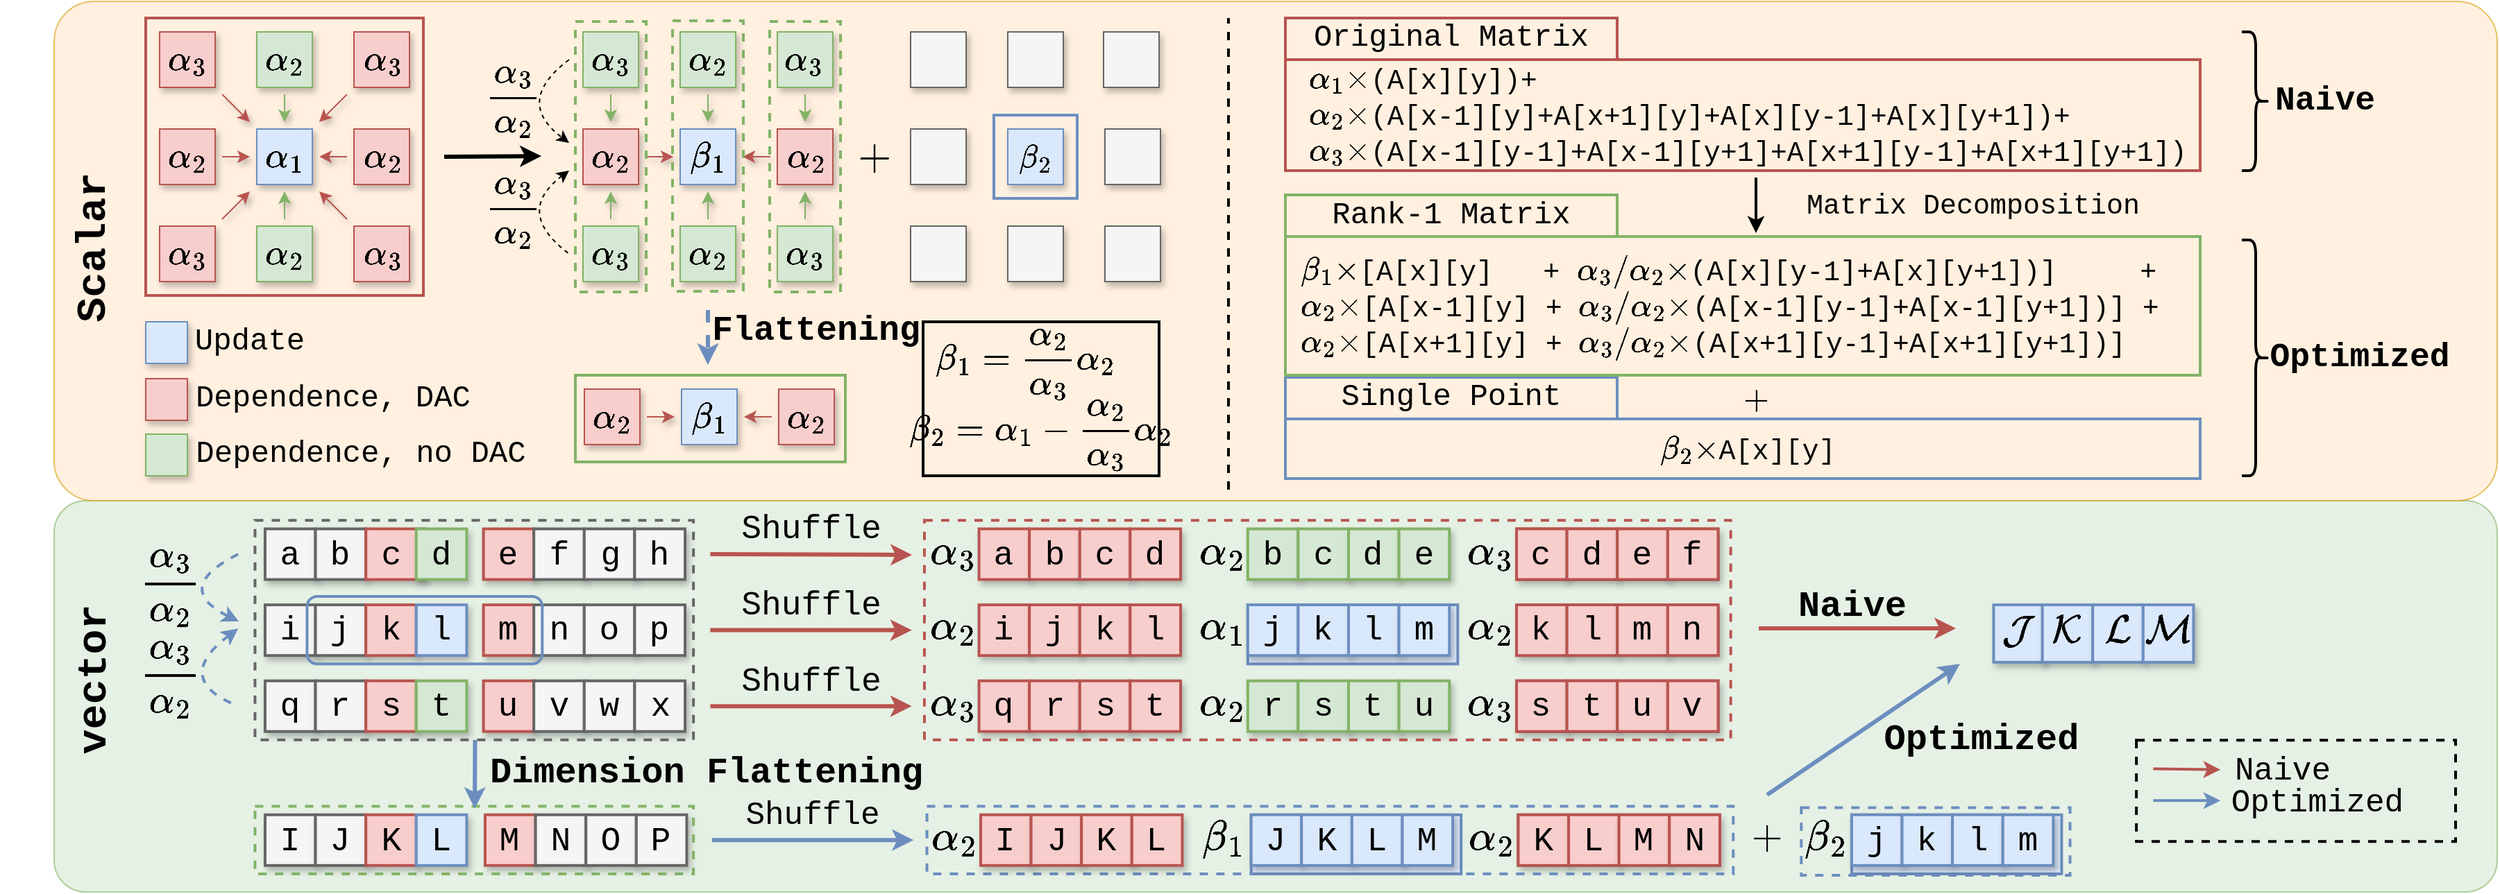 <mxfile version="24.7.7">
  <diagram name="第 1 页" id="iSyehp6QBLwt2Y-3x-lt">
    <mxGraphModel dx="3905" dy="2133" grid="1" gridSize="10" guides="1" tooltips="1" connect="1" arrows="1" fold="1" page="1" pageScale="1" pageWidth="827" pageHeight="1169" math="1" shadow="0">
      <root>
        <mxCell id="0" />
        <mxCell id="1" parent="0" />
        <mxCell id="RXb5Oqu6Dik5W9YTKhZ7-2" value="Z" style="rounded=1;whiteSpace=wrap;html=1;arcSize=8;strokeColor=#82b366;fillColor=#d5e8d4;opacity=60;" parent="1" vertex="1">
          <mxGeometry x="20" y="668" width="1760" height="282" as="geometry" />
        </mxCell>
        <mxCell id="RXb5Oqu6Dik5W9YTKhZ7-1" value="" style="rounded=1;whiteSpace=wrap;html=1;arcSize=8;strokeColor=#d79b00;fillColor=#ffe6cc;opacity=60;" parent="1" vertex="1">
          <mxGeometry x="20" y="308" width="1760" height="360" as="geometry" />
        </mxCell>
        <mxCell id="YxIiZXSBLI5cnnB6mHRg-1" value="" style="rounded=0;whiteSpace=wrap;html=1;fillColor=#dae8fc;strokeColor=#6c8ebf;shadow=1;container=0;fontSize=22;" parent="1" vertex="1">
          <mxGeometry x="166" y="400" width="40" height="40" as="geometry" />
        </mxCell>
        <mxCell id="YxIiZXSBLI5cnnB6mHRg-2" value="" style="rounded=0;whiteSpace=wrap;html=1;fillColor=#f8cecc;strokeColor=#b85450;shadow=1;container=0;fontSize=22;" parent="1" vertex="1">
          <mxGeometry x="236" y="400" width="40" height="40" as="geometry" />
        </mxCell>
        <mxCell id="YxIiZXSBLI5cnnB6mHRg-3" value="" style="rounded=0;whiteSpace=wrap;html=1;fillColor=#f8cecc;strokeColor=#b85450;shadow=1;container=0;fontSize=22;" parent="1" vertex="1">
          <mxGeometry x="236" y="470" width="40" height="40" as="geometry" />
        </mxCell>
        <mxCell id="YxIiZXSBLI5cnnB6mHRg-4" value="" style="rounded=0;whiteSpace=wrap;html=1;fillColor=#d5e8d4;strokeColor=#82b366;shadow=1;container=0;fontSize=22;" parent="1" vertex="1">
          <mxGeometry x="166" y="470" width="40" height="40" as="geometry" />
        </mxCell>
        <mxCell id="YxIiZXSBLI5cnnB6mHRg-5" value="" style="rounded=0;whiteSpace=wrap;html=1;fillColor=#f8cecc;strokeColor=#b85450;shadow=1;container=0;fontSize=22;" parent="1" vertex="1">
          <mxGeometry x="96" y="470" width="40" height="40" as="geometry" />
        </mxCell>
        <mxCell id="YxIiZXSBLI5cnnB6mHRg-6" value="" style="rounded=0;whiteSpace=wrap;html=1;fillColor=#f8cecc;strokeColor=#b85450;shadow=1;container=0;fontSize=22;" parent="1" vertex="1">
          <mxGeometry x="96" y="400" width="40" height="40" as="geometry" />
        </mxCell>
        <mxCell id="YxIiZXSBLI5cnnB6mHRg-7" value="" style="rounded=0;whiteSpace=wrap;html=1;fillColor=#f8cecc;strokeColor=#b85450;shadow=1;container=0;fontSize=22;" parent="1" vertex="1">
          <mxGeometry x="96" y="330" width="40" height="40" as="geometry" />
        </mxCell>
        <mxCell id="YxIiZXSBLI5cnnB6mHRg-8" value="" style="rounded=0;whiteSpace=wrap;html=1;fillColor=#d5e8d4;strokeColor=#82b366;shadow=1;container=0;fontSize=22;" parent="1" vertex="1">
          <mxGeometry x="166" y="330" width="40" height="40" as="geometry" />
        </mxCell>
        <mxCell id="YxIiZXSBLI5cnnB6mHRg-9" value="" style="rounded=0;whiteSpace=wrap;html=1;fillColor=#f8cecc;strokeColor=#b85450;shadow=1;container=0;fontSize=22;" parent="1" vertex="1">
          <mxGeometry x="236" y="330" width="40" height="40" as="geometry" />
        </mxCell>
        <mxCell id="YxIiZXSBLI5cnnB6mHRg-10" value="" style="endArrow=classic;html=1;rounded=0;fillColor=#f8cecc;strokeColor=#b85450;shadow=1;fontSize=22;" parent="1" edge="1">
          <mxGeometry width="50" height="50" relative="1" as="geometry">
            <mxPoint x="231" y="420" as="sourcePoint" />
            <mxPoint x="211" y="420" as="targetPoint" />
          </mxGeometry>
        </mxCell>
        <mxCell id="YxIiZXSBLI5cnnB6mHRg-11" value="" style="endArrow=classic;html=1;rounded=0;fillColor=#f8cecc;strokeColor=#b85450;shadow=1;fontSize=22;" parent="1" edge="1">
          <mxGeometry width="50" height="50" relative="1" as="geometry">
            <mxPoint x="141" y="420" as="sourcePoint" />
            <mxPoint x="161" y="420" as="targetPoint" />
          </mxGeometry>
        </mxCell>
        <mxCell id="YxIiZXSBLI5cnnB6mHRg-12" value="" style="endArrow=classic;html=1;rounded=0;fillColor=#d5e8d4;strokeColor=#82b366;shadow=1;fontSize=22;" parent="1" edge="1">
          <mxGeometry width="50" height="50" relative="1" as="geometry">
            <mxPoint x="186" y="375" as="sourcePoint" />
            <mxPoint x="186" y="395" as="targetPoint" />
          </mxGeometry>
        </mxCell>
        <mxCell id="YxIiZXSBLI5cnnB6mHRg-13" value="" style="endArrow=classic;html=1;rounded=0;fillColor=#d5e8d4;strokeColor=#82b366;shadow=1;fontSize=22;" parent="1" edge="1">
          <mxGeometry width="50" height="50" relative="1" as="geometry">
            <mxPoint x="186" y="465" as="sourcePoint" />
            <mxPoint x="186" y="445" as="targetPoint" />
          </mxGeometry>
        </mxCell>
        <mxCell id="YxIiZXSBLI5cnnB6mHRg-14" value="" style="endArrow=classic;html=1;rounded=0;fillColor=#f8cecc;strokeColor=#b85450;shadow=1;fontSize=22;" parent="1" edge="1">
          <mxGeometry width="50" height="50" relative="1" as="geometry">
            <mxPoint x="141" y="375" as="sourcePoint" />
            <mxPoint x="161" y="395" as="targetPoint" />
          </mxGeometry>
        </mxCell>
        <mxCell id="YxIiZXSBLI5cnnB6mHRg-15" value="" style="endArrow=classic;html=1;rounded=0;fillColor=#f8cecc;strokeColor=#b85450;shadow=1;fontSize=22;" parent="1" edge="1">
          <mxGeometry width="50" height="50" relative="1" as="geometry">
            <mxPoint x="141" y="465" as="sourcePoint" />
            <mxPoint x="161" y="445" as="targetPoint" />
          </mxGeometry>
        </mxCell>
        <mxCell id="YxIiZXSBLI5cnnB6mHRg-16" value="" style="endArrow=classic;html=1;rounded=0;fillColor=#f8cecc;strokeColor=#b85450;shadow=1;fontSize=22;" parent="1" edge="1">
          <mxGeometry width="50" height="50" relative="1" as="geometry">
            <mxPoint x="231" y="375" as="sourcePoint" />
            <mxPoint x="211" y="395" as="targetPoint" />
          </mxGeometry>
        </mxCell>
        <mxCell id="YxIiZXSBLI5cnnB6mHRg-17" value="" style="endArrow=classic;html=1;rounded=0;fillColor=#f8cecc;strokeColor=#b85450;shadow=1;fontSize=22;" parent="1" edge="1">
          <mxGeometry width="50" height="50" relative="1" as="geometry">
            <mxPoint x="231" y="465" as="sourcePoint" />
            <mxPoint x="211" y="445" as="targetPoint" />
          </mxGeometry>
        </mxCell>
        <mxCell id="YxIiZXSBLI5cnnB6mHRg-18" value="&lt;div style=&quot;text-align: justify; font-size: 22px;&quot;&gt;&lt;br style=&quot;font-size: 22px;&quot;&gt;&lt;/div&gt;" style="text;html=1;strokeColor=none;fillColor=none;align=center;verticalAlign=middle;whiteSpace=wrap;rounded=0;fontSize=22;" parent="1" vertex="1">
          <mxGeometry x="96" y="400" width="40" height="40" as="geometry" />
        </mxCell>
        <mxCell id="YxIiZXSBLI5cnnB6mHRg-19" value="&lt;font style=&quot;font-size: 22px;&quot;&gt;$$\alpha_3$$&lt;/font&gt;" style="text;html=1;strokeColor=none;fillColor=none;align=center;verticalAlign=middle;whiteSpace=wrap;rounded=0;fontSize=22;" parent="1" vertex="1">
          <mxGeometry x="96" y="330" width="40" height="40" as="geometry" />
        </mxCell>
        <mxCell id="YxIiZXSBLI5cnnB6mHRg-20" value="" style="endArrow=classic;html=1;rounded=0;strokeWidth=3;fontSize=22;" parent="1" edge="1">
          <mxGeometry width="50" height="50" relative="1" as="geometry">
            <mxPoint x="301" y="420" as="sourcePoint" />
            <mxPoint x="371" y="419.5" as="targetPoint" />
          </mxGeometry>
        </mxCell>
        <mxCell id="YxIiZXSBLI5cnnB6mHRg-21" value="&lt;font style=&quot;font-size: 22px;&quot;&gt;$$\alpha_2$$&lt;/font&gt;" style="text;html=1;strokeColor=none;fillColor=none;align=center;verticalAlign=middle;whiteSpace=wrap;rounded=0;fontSize=22;" parent="1" vertex="1">
          <mxGeometry x="166" y="330" width="40" height="40" as="geometry" />
        </mxCell>
        <mxCell id="YxIiZXSBLI5cnnB6mHRg-22" value="&lt;font style=&quot;font-size: 22px;&quot;&gt;$$\alpha_2$$&lt;/font&gt;" style="text;html=1;strokeColor=none;fillColor=none;align=center;verticalAlign=middle;whiteSpace=wrap;rounded=0;fontSize=22;" parent="1" vertex="1">
          <mxGeometry x="237" y="400" width="40" height="40" as="geometry" />
        </mxCell>
        <mxCell id="YxIiZXSBLI5cnnB6mHRg-23" value="&lt;font style=&quot;font-size: 22px;&quot;&gt;$$\alpha_2$$&lt;/font&gt;" style="text;html=1;strokeColor=none;fillColor=none;align=center;verticalAlign=middle;whiteSpace=wrap;rounded=0;fontSize=22;" parent="1" vertex="1">
          <mxGeometry x="96" y="400" width="40" height="40" as="geometry" />
        </mxCell>
        <mxCell id="YxIiZXSBLI5cnnB6mHRg-24" value="&lt;font style=&quot;font-size: 22px;&quot;&gt;$$\alpha_2$$&lt;/font&gt;" style="text;html=1;strokeColor=none;fillColor=none;align=center;verticalAlign=middle;whiteSpace=wrap;rounded=0;fontSize=22;" parent="1" vertex="1">
          <mxGeometry x="166" y="470" width="40" height="40" as="geometry" />
        </mxCell>
        <mxCell id="YxIiZXSBLI5cnnB6mHRg-25" value="&lt;font style=&quot;font-size: 22px;&quot;&gt;$$\alpha_3$$&lt;/font&gt;" style="text;html=1;strokeColor=none;fillColor=none;align=center;verticalAlign=middle;whiteSpace=wrap;rounded=0;fontSize=22;" parent="1" vertex="1">
          <mxGeometry x="237" y="330" width="40" height="40" as="geometry" />
        </mxCell>
        <mxCell id="YxIiZXSBLI5cnnB6mHRg-26" value="&lt;font style=&quot;font-size: 22px;&quot;&gt;$$\alpha_3$$&lt;/font&gt;" style="text;html=1;strokeColor=none;fillColor=none;align=center;verticalAlign=middle;whiteSpace=wrap;rounded=0;fontSize=22;" parent="1" vertex="1">
          <mxGeometry x="96" y="470" width="40" height="40" as="geometry" />
        </mxCell>
        <mxCell id="YxIiZXSBLI5cnnB6mHRg-27" value="&lt;font style=&quot;font-size: 22px;&quot;&gt;$$\alpha_3$$&lt;/font&gt;" style="text;html=1;strokeColor=none;fillColor=none;align=center;verticalAlign=middle;whiteSpace=wrap;rounded=0;fontSize=22;" parent="1" vertex="1">
          <mxGeometry x="237" y="470" width="40" height="40" as="geometry" />
        </mxCell>
        <mxCell id="YxIiZXSBLI5cnnB6mHRg-28" value="&lt;font style=&quot;font-size: 26px;&quot;&gt;$$+$$&lt;/font&gt;" style="text;html=1;strokeColor=none;fillColor=none;align=center;verticalAlign=middle;whiteSpace=wrap;rounded=0;strokeWidth=0;fontStyle=1" parent="1" vertex="1">
          <mxGeometry x="591" y="400" width="40" height="40" as="geometry" />
        </mxCell>
        <mxCell id="YxIiZXSBLI5cnnB6mHRg-29" value="" style="rounded=0;whiteSpace=wrap;html=1;fillColor=#dae8fc;strokeColor=#6c8ebf;shadow=1;container=0;" parent="1" vertex="1">
          <mxGeometry x="707" y="400" width="40" height="40" as="geometry" />
        </mxCell>
        <mxCell id="YxIiZXSBLI5cnnB6mHRg-30" value="" style="rounded=0;whiteSpace=wrap;html=1;fillColor=#f5f5f5;strokeColor=#666666;shadow=1;container=0;fontColor=#333333;" parent="1" vertex="1">
          <mxGeometry x="777" y="470" width="40" height="40" as="geometry" />
        </mxCell>
        <mxCell id="YxIiZXSBLI5cnnB6mHRg-31" value="" style="rounded=0;whiteSpace=wrap;html=1;fillColor=#f5f5f5;strokeColor=#666666;shadow=1;container=0;fontColor=#333333;" parent="1" vertex="1">
          <mxGeometry x="707" y="470" width="40" height="40" as="geometry" />
        </mxCell>
        <mxCell id="YxIiZXSBLI5cnnB6mHRg-32" value="" style="rounded=0;whiteSpace=wrap;html=1;fillColor=#f5f5f5;strokeColor=#666666;shadow=1;container=0;fontColor=#333333;" parent="1" vertex="1">
          <mxGeometry x="637" y="470" width="40" height="40" as="geometry" />
        </mxCell>
        <mxCell id="YxIiZXSBLI5cnnB6mHRg-33" value="" style="rounded=0;whiteSpace=wrap;html=1;fillColor=#f5f5f5;strokeColor=#666666;shadow=1;container=0;fontColor=#333333;" parent="1" vertex="1">
          <mxGeometry x="637" y="330" width="40" height="40" as="geometry" />
        </mxCell>
        <mxCell id="YxIiZXSBLI5cnnB6mHRg-34" value="" style="rounded=0;whiteSpace=wrap;html=1;fillColor=#f5f5f5;strokeColor=#666666;shadow=1;container=0;fontColor=#333333;" parent="1" vertex="1">
          <mxGeometry x="707" y="330" width="40" height="40" as="geometry" />
        </mxCell>
        <mxCell id="YxIiZXSBLI5cnnB6mHRg-35" value="" style="rounded=0;whiteSpace=wrap;html=1;fillColor=#f5f5f5;strokeColor=#666666;shadow=1;container=0;fontColor=#333333;" parent="1" vertex="1">
          <mxGeometry x="776" y="330" width="40" height="40" as="geometry" />
        </mxCell>
        <mxCell id="YxIiZXSBLI5cnnB6mHRg-36" value="" style="rounded=0;whiteSpace=wrap;html=1;fillColor=#f5f5f5;strokeColor=#666666;shadow=1;container=0;fontColor=#333333;" parent="1" vertex="1">
          <mxGeometry x="637" y="400" width="40" height="40" as="geometry" />
        </mxCell>
        <mxCell id="YxIiZXSBLI5cnnB6mHRg-37" value="" style="rounded=0;whiteSpace=wrap;html=1;fillColor=#f5f5f5;strokeColor=#666666;shadow=1;container=0;fontColor=#333333;" parent="1" vertex="1">
          <mxGeometry x="777" y="400" width="40" height="40" as="geometry" />
        </mxCell>
        <mxCell id="YxIiZXSBLI5cnnB6mHRg-38" value="&lt;font style=&quot;font-size: 22px;&quot;&gt;$$\alpha_1$$&lt;/font&gt;" style="text;html=1;strokeColor=none;fillColor=none;align=center;verticalAlign=middle;whiteSpace=wrap;rounded=0;fontSize=22;" parent="1" vertex="1">
          <mxGeometry x="166" y="400" width="40" height="40" as="geometry" />
        </mxCell>
        <mxCell id="YxIiZXSBLI5cnnB6mHRg-39" value="" style="rounded=0;whiteSpace=wrap;html=1;fillColor=#dae8fc;strokeColor=#6c8ebf;shadow=1;container=0;fontSize=22;" parent="1" vertex="1">
          <mxGeometry x="471" y="400" width="40" height="40" as="geometry" />
        </mxCell>
        <mxCell id="YxIiZXSBLI5cnnB6mHRg-40" value="" style="rounded=0;whiteSpace=wrap;html=1;fillColor=#f8cecc;strokeColor=#b85450;shadow=1;container=0;fontSize=22;" parent="1" vertex="1">
          <mxGeometry x="541" y="400" width="40" height="40" as="geometry" />
        </mxCell>
        <mxCell id="YxIiZXSBLI5cnnB6mHRg-41" value="" style="rounded=0;whiteSpace=wrap;html=1;fillColor=#d5e8d4;strokeColor=#82b366;shadow=1;container=0;fontSize=22;" parent="1" vertex="1">
          <mxGeometry x="541" y="470" width="40" height="40" as="geometry" />
        </mxCell>
        <mxCell id="YxIiZXSBLI5cnnB6mHRg-42" value="" style="rounded=0;whiteSpace=wrap;html=1;fillColor=#d5e8d4;strokeColor=#82b366;shadow=1;container=0;fontSize=22;" parent="1" vertex="1">
          <mxGeometry x="471" y="470" width="40" height="40" as="geometry" />
        </mxCell>
        <mxCell id="YxIiZXSBLI5cnnB6mHRg-43" value="" style="rounded=0;whiteSpace=wrap;html=1;fillColor=#f8cecc;strokeColor=#b85450;shadow=1;container=0;fontSize=22;" parent="1" vertex="1">
          <mxGeometry x="401" y="470" width="40" height="40" as="geometry" />
        </mxCell>
        <mxCell id="YxIiZXSBLI5cnnB6mHRg-44" value="" style="rounded=0;whiteSpace=wrap;html=1;fillColor=#f8cecc;strokeColor=#b85450;shadow=1;container=0;fontSize=22;" parent="1" vertex="1">
          <mxGeometry x="401" y="400" width="40" height="40" as="geometry" />
        </mxCell>
        <mxCell id="YxIiZXSBLI5cnnB6mHRg-45" value="" style="rounded=0;whiteSpace=wrap;html=1;fillColor=#f8cecc;strokeColor=#b85450;shadow=1;container=0;fontSize=22;" parent="1" vertex="1">
          <mxGeometry x="401" y="330" width="40" height="40" as="geometry" />
        </mxCell>
        <mxCell id="YxIiZXSBLI5cnnB6mHRg-46" value="" style="rounded=0;whiteSpace=wrap;html=1;fillColor=#d5e8d4;strokeColor=#82b366;shadow=1;container=0;fontSize=22;" parent="1" vertex="1">
          <mxGeometry x="471" y="330" width="40" height="40" as="geometry" />
        </mxCell>
        <mxCell id="YxIiZXSBLI5cnnB6mHRg-47" value="" style="rounded=0;whiteSpace=wrap;html=1;fillColor=#d5e8d4;strokeColor=#82b366;shadow=1;container=0;fontSize=22;" parent="1" vertex="1">
          <mxGeometry x="541" y="330" width="40" height="40" as="geometry" />
        </mxCell>
        <mxCell id="YxIiZXSBLI5cnnB6mHRg-48" value="" style="endArrow=classic;html=1;rounded=0;fillColor=#f8cecc;strokeColor=#b85450;shadow=1;fontSize=22;" parent="1" edge="1">
          <mxGeometry width="50" height="50" relative="1" as="geometry">
            <mxPoint x="536" y="420" as="sourcePoint" />
            <mxPoint x="516" y="420" as="targetPoint" />
          </mxGeometry>
        </mxCell>
        <mxCell id="YxIiZXSBLI5cnnB6mHRg-49" value="" style="endArrow=classic;html=1;rounded=0;fillColor=#f8cecc;strokeColor=#b85450;shadow=1;fontSize=22;" parent="1" edge="1">
          <mxGeometry width="50" height="50" relative="1" as="geometry">
            <mxPoint x="446" y="420" as="sourcePoint" />
            <mxPoint x="466" y="420" as="targetPoint" />
          </mxGeometry>
        </mxCell>
        <mxCell id="YxIiZXSBLI5cnnB6mHRg-50" value="" style="endArrow=classic;html=1;rounded=0;fillColor=#d5e8d4;strokeColor=#82b366;shadow=1;fontSize=22;" parent="1" edge="1">
          <mxGeometry width="50" height="50" relative="1" as="geometry">
            <mxPoint x="491" y="375" as="sourcePoint" />
            <mxPoint x="491" y="395" as="targetPoint" />
          </mxGeometry>
        </mxCell>
        <mxCell id="YxIiZXSBLI5cnnB6mHRg-51" value="" style="endArrow=classic;html=1;rounded=0;fillColor=#d5e8d4;strokeColor=#82b366;shadow=1;fontSize=22;" parent="1" edge="1">
          <mxGeometry width="50" height="50" relative="1" as="geometry">
            <mxPoint x="491" y="465" as="sourcePoint" />
            <mxPoint x="491" y="445" as="targetPoint" />
          </mxGeometry>
        </mxCell>
        <mxCell id="YxIiZXSBLI5cnnB6mHRg-52" value="&lt;div style=&quot;text-align: justify; font-size: 22px;&quot;&gt;&lt;br style=&quot;font-size: 22px;&quot;&gt;&lt;/div&gt;" style="text;html=1;strokeColor=none;fillColor=none;align=center;verticalAlign=middle;whiteSpace=wrap;rounded=0;fontSize=22;" parent="1" vertex="1">
          <mxGeometry x="401" y="400" width="40" height="40" as="geometry" />
        </mxCell>
        <mxCell id="YxIiZXSBLI5cnnB6mHRg-53" value="&lt;font style=&quot;font-size: 22px;&quot;&gt;$$\alpha_3$$&lt;/font&gt;" style="text;html=1;strokeColor=#82b366;fillColor=#d5e8d4;align=center;verticalAlign=middle;whiteSpace=wrap;rounded=0;fontSize=22;" parent="1" vertex="1">
          <mxGeometry x="401" y="330" width="40" height="40" as="geometry" />
        </mxCell>
        <mxCell id="YxIiZXSBLI5cnnB6mHRg-54" value="&lt;font style=&quot;font-size: 22px;&quot;&gt;$$\alpha_2$$&lt;/font&gt;" style="text;html=1;strokeColor=none;fillColor=none;align=center;verticalAlign=middle;whiteSpace=wrap;rounded=0;fontSize=22;" parent="1" vertex="1">
          <mxGeometry x="471" y="330" width="40" height="40" as="geometry" />
        </mxCell>
        <mxCell id="YxIiZXSBLI5cnnB6mHRg-55" value="&lt;font style=&quot;font-size: 22px;&quot;&gt;$$\alpha_2$$&lt;/font&gt;" style="text;html=1;strokeColor=none;fillColor=none;align=center;verticalAlign=middle;whiteSpace=wrap;rounded=0;fontSize=22;" parent="1" vertex="1">
          <mxGeometry x="542" y="400" width="40" height="40" as="geometry" />
        </mxCell>
        <mxCell id="YxIiZXSBLI5cnnB6mHRg-56" value="&lt;font style=&quot;font-size: 22px;&quot;&gt;$$\alpha_2$$&lt;/font&gt;" style="text;html=1;strokeColor=none;fillColor=none;align=center;verticalAlign=middle;whiteSpace=wrap;rounded=0;fontSize=22;" parent="1" vertex="1">
          <mxGeometry x="401" y="400" width="40" height="40" as="geometry" />
        </mxCell>
        <mxCell id="YxIiZXSBLI5cnnB6mHRg-57" value="&lt;font style=&quot;font-size: 22px;&quot;&gt;$$\alpha_2$$&lt;/font&gt;" style="text;html=1;strokeColor=none;fillColor=none;align=center;verticalAlign=middle;whiteSpace=wrap;rounded=0;fontSize=22;" parent="1" vertex="1">
          <mxGeometry x="471" y="470" width="40" height="40" as="geometry" />
        </mxCell>
        <mxCell id="YxIiZXSBLI5cnnB6mHRg-58" value="&lt;font style=&quot;font-size: 22px;&quot;&gt;$$\alpha_3$$&lt;/font&gt;" style="text;html=1;strokeColor=none;fillColor=none;align=center;verticalAlign=middle;whiteSpace=wrap;rounded=0;fontSize=22;" parent="1" vertex="1">
          <mxGeometry x="540" y="330" width="40" height="40" as="geometry" />
        </mxCell>
        <mxCell id="YxIiZXSBLI5cnnB6mHRg-59" value="&lt;font style=&quot;font-size: 22px;&quot;&gt;$$\alpha_3$$&lt;/font&gt;" style="text;html=1;strokeColor=#82b366;fillColor=#d5e8d4;align=center;verticalAlign=middle;whiteSpace=wrap;rounded=0;fontSize=22;" parent="1" vertex="1">
          <mxGeometry x="401" y="470" width="40" height="40" as="geometry" />
        </mxCell>
        <mxCell id="YxIiZXSBLI5cnnB6mHRg-60" value="&lt;font style=&quot;font-size: 22px;&quot;&gt;$$\alpha_3$$&lt;/font&gt;" style="text;html=1;strokeColor=none;fillColor=none;align=center;verticalAlign=middle;whiteSpace=wrap;rounded=0;fontSize=22;" parent="1" vertex="1">
          <mxGeometry x="541" y="470" width="40" height="40" as="geometry" />
        </mxCell>
        <mxCell id="YxIiZXSBLI5cnnB6mHRg-61" value="&lt;font style=&quot;font-size: 22px;&quot;&gt;$$\beta_1$$&lt;/font&gt;" style="text;html=1;strokeColor=none;fillColor=none;align=center;verticalAlign=middle;whiteSpace=wrap;rounded=0;fontSize=22;" parent="1" vertex="1">
          <mxGeometry x="471" y="400" width="40" height="40" as="geometry" />
        </mxCell>
        <mxCell id="YxIiZXSBLI5cnnB6mHRg-62" value="&lt;font style=&quot;font-size: 20px;&quot;&gt;$$\beta_2$$&lt;/font&gt;" style="text;html=1;strokeColor=none;fillColor=none;align=center;verticalAlign=middle;whiteSpace=wrap;rounded=0;" parent="1" vertex="1">
          <mxGeometry x="707" y="400" width="40" height="40" as="geometry" />
        </mxCell>
        <mxCell id="YxIiZXSBLI5cnnB6mHRg-63" value="" style="endArrow=classic;html=1;rounded=0;fillColor=#d5e8d4;strokeColor=#82b366;shadow=1;fontSize=22;" parent="1" edge="1">
          <mxGeometry width="50" height="50" relative="1" as="geometry">
            <mxPoint x="561" y="375" as="sourcePoint" />
            <mxPoint x="561" y="395" as="targetPoint" />
          </mxGeometry>
        </mxCell>
        <mxCell id="YxIiZXSBLI5cnnB6mHRg-64" value="" style="endArrow=classic;html=1;rounded=0;fillColor=#d5e8d4;strokeColor=#82b366;shadow=1;fontSize=22;" parent="1" edge="1">
          <mxGeometry width="50" height="50" relative="1" as="geometry">
            <mxPoint x="561" y="465" as="sourcePoint" />
            <mxPoint x="561" y="445" as="targetPoint" />
          </mxGeometry>
        </mxCell>
        <mxCell id="YxIiZXSBLI5cnnB6mHRg-65" value="" style="endArrow=classic;html=1;rounded=0;dashed=1;strokeWidth=3;strokeColor=#6C8EBF;fontSize=22;" parent="1" edge="1">
          <mxGeometry width="50" height="50" relative="1" as="geometry">
            <mxPoint x="491" y="530.5" as="sourcePoint" />
            <mxPoint x="491" y="570" as="targetPoint" />
          </mxGeometry>
        </mxCell>
        <mxCell id="YxIiZXSBLI5cnnB6mHRg-66" value="" style="rounded=0;whiteSpace=wrap;html=1;fillColor=#dae8fc;strokeColor=#6c8ebf;shadow=1;container=0;fontSize=22;" parent="1" vertex="1">
          <mxGeometry x="472" y="587.5" width="40" height="40" as="geometry" />
        </mxCell>
        <mxCell id="YxIiZXSBLI5cnnB6mHRg-67" value="" style="rounded=0;whiteSpace=wrap;html=1;fillColor=#f8cecc;strokeColor=#b85450;shadow=1;container=0;fontSize=22;" parent="1" vertex="1">
          <mxGeometry x="542" y="587.5" width="40" height="40" as="geometry" />
        </mxCell>
        <mxCell id="YxIiZXSBLI5cnnB6mHRg-68" value="" style="rounded=0;whiteSpace=wrap;html=1;fillColor=#f8cecc;strokeColor=#b85450;shadow=1;container=0;fontSize=22;" parent="1" vertex="1">
          <mxGeometry x="402" y="587.5" width="40" height="40" as="geometry" />
        </mxCell>
        <mxCell id="YxIiZXSBLI5cnnB6mHRg-69" value="" style="endArrow=classic;html=1;rounded=0;fillColor=#f8cecc;strokeColor=#b85450;shadow=1;fontSize=22;" parent="1" edge="1">
          <mxGeometry width="50" height="50" relative="1" as="geometry">
            <mxPoint x="537" y="607.5" as="sourcePoint" />
            <mxPoint x="517" y="607.5" as="targetPoint" />
          </mxGeometry>
        </mxCell>
        <mxCell id="YxIiZXSBLI5cnnB6mHRg-70" value="" style="endArrow=classic;html=1;rounded=0;fillColor=#f8cecc;strokeColor=#b85450;shadow=1;fontSize=22;" parent="1" edge="1">
          <mxGeometry width="50" height="50" relative="1" as="geometry">
            <mxPoint x="447" y="607.5" as="sourcePoint" />
            <mxPoint x="467" y="607.5" as="targetPoint" />
          </mxGeometry>
        </mxCell>
        <mxCell id="YxIiZXSBLI5cnnB6mHRg-71" value="&lt;font style=&quot;font-size: 22px;&quot;&gt;$$\beta_1$$&lt;/font&gt;" style="text;html=1;strokeColor=none;fillColor=none;align=center;verticalAlign=middle;whiteSpace=wrap;rounded=0;container=0;fontSize=22;" parent="1" vertex="1">
          <mxGeometry x="472" y="587.5" width="40" height="40" as="geometry" />
        </mxCell>
        <mxCell id="YxIiZXSBLI5cnnB6mHRg-72" value="&lt;font style=&quot;font-size: 22px;&quot;&gt;$$\alpha_2$$&lt;/font&gt;" style="text;html=1;strokeColor=none;fillColor=none;align=center;verticalAlign=middle;whiteSpace=wrap;rounded=0;container=0;fontSize=22;" parent="1" vertex="1">
          <mxGeometry x="402" y="587.5" width="40" height="40" as="geometry" />
        </mxCell>
        <mxCell id="YxIiZXSBLI5cnnB6mHRg-73" value="&lt;font style=&quot;font-size: 22px;&quot;&gt;$$\alpha_2$$&lt;/font&gt;" style="text;html=1;strokeColor=none;fillColor=none;align=center;verticalAlign=middle;whiteSpace=wrap;rounded=0;container=0;fontSize=22;" parent="1" vertex="1">
          <mxGeometry x="542" y="587.5" width="40" height="40" as="geometry" />
        </mxCell>
        <mxCell id="YxIiZXSBLI5cnnB6mHRg-74" value="" style="rounded=0;whiteSpace=wrap;html=1;fillColor=none;dashed=1;strokeColor=#82b366;strokeWidth=2;container=0;fontSize=22;" parent="1" vertex="1">
          <mxGeometry x="395.5" y="322.5" width="51" height="195" as="geometry" />
        </mxCell>
        <mxCell id="YxIiZXSBLI5cnnB6mHRg-75" value="" style="rounded=0;whiteSpace=wrap;html=1;fillColor=none;dashed=1;strokeColor=#82b366;strokeWidth=2;container=0;fontSize=22;" parent="1" vertex="1">
          <mxGeometry x="465.5" y="322" width="51" height="195" as="geometry" />
        </mxCell>
        <mxCell id="YxIiZXSBLI5cnnB6mHRg-76" value="" style="rounded=0;whiteSpace=wrap;html=1;fillColor=none;dashed=1;strokeColor=#82b366;strokeWidth=2;container=0;fontSize=22;" parent="1" vertex="1">
          <mxGeometry x="535.5" y="322.5" width="51" height="195" as="geometry" />
        </mxCell>
        <mxCell id="YxIiZXSBLI5cnnB6mHRg-77" value="" style="endArrow=none;dashed=1;html=1;rounded=0;strokeWidth=2;fontSize=20;" parent="1" edge="1">
          <mxGeometry width="50" height="50" relative="1" as="geometry">
            <mxPoint x="866" y="660" as="sourcePoint" />
            <mxPoint x="866" y="320" as="targetPoint" />
          </mxGeometry>
        </mxCell>
        <mxCell id="YxIiZXSBLI5cnnB6mHRg-78" value="" style="group;fontSize=22;" parent="1" vertex="1" connectable="0">
          <mxGeometry x="610" y="539" width="220" height="111" as="geometry" />
        </mxCell>
        <mxCell id="YxIiZXSBLI5cnnB6mHRg-79" value="&lt;font style=&quot;font-size: 22px;&quot;&gt;$$\beta_1=\frac{\alpha_2}{\alpha_3}&amp;nbsp; \alpha_2$$&lt;/font&gt;" style="text;html=1;strokeColor=none;fillColor=none;align=center;verticalAlign=middle;whiteSpace=wrap;rounded=0;container=0;fontFamily=Courier New;fontSize=22;" parent="YxIiZXSBLI5cnnB6mHRg-78" vertex="1">
          <mxGeometry y="10.091" width="220" height="40.364" as="geometry" />
        </mxCell>
        <mxCell id="YxIiZXSBLI5cnnB6mHRg-80" value="&lt;font style=&quot;font-size: 22px;&quot;&gt;$$\beta_2=\alpha_1-\frac{\alpha_2}{\alpha_3}&amp;nbsp; \alpha_2$$&lt;/font&gt;" style="text;html=1;strokeColor=none;fillColor=none;align=center;verticalAlign=middle;whiteSpace=wrap;rounded=0;container=0;fontFamily=Courier New;fontSize=22;" parent="YxIiZXSBLI5cnnB6mHRg-78" vertex="1">
          <mxGeometry x="36" y="60.545" width="170" height="40.364" as="geometry" />
        </mxCell>
        <mxCell id="YxIiZXSBLI5cnnB6mHRg-81" value="" style="rounded=0;whiteSpace=wrap;html=1;fillColor=none;container=0;fontFamily=Courier New;fontSize=22;strokeWidth=2;" parent="YxIiZXSBLI5cnnB6mHRg-78" vertex="1">
          <mxGeometry x="36" width="170" height="111.0" as="geometry" />
        </mxCell>
        <mxCell id="YxIiZXSBLI5cnnB6mHRg-82" value="" style="endArrow=classic;html=1;rounded=0;strokeWidth=2;fontSize=20;" parent="1" edge="1">
          <mxGeometry width="50" height="50" relative="1" as="geometry">
            <mxPoint x="1246" y="435" as="sourcePoint" />
            <mxPoint x="1246" y="475" as="targetPoint" />
          </mxGeometry>
        </mxCell>
        <mxCell id="YxIiZXSBLI5cnnB6mHRg-83" value="" style="group;fontSize=22;" parent="1" vertex="1" connectable="0">
          <mxGeometry x="331" y="360" width="90" height="120" as="geometry" />
        </mxCell>
        <mxCell id="YxIiZXSBLI5cnnB6mHRg-84" value="" style="group;fontSize=22;" parent="YxIiZXSBLI5cnnB6mHRg-83" vertex="1" connectable="0">
          <mxGeometry y="80" width="40" height="40" as="geometry" />
        </mxCell>
        <mxCell id="YxIiZXSBLI5cnnB6mHRg-85" value="" style="edgeStyle=none;orthogonalLoop=1;jettySize=auto;html=1;curved=1;endArrow=none;endFill=0;startArrow=classic;startFill=1;dashed=1;fontSize=22;" parent="YxIiZXSBLI5cnnB6mHRg-84" edge="1">
          <mxGeometry width="80" relative="1" as="geometry">
            <mxPoint x="60" y="-10" as="sourcePoint" />
            <mxPoint x="60" y="50" as="targetPoint" />
            <Array as="points">
              <mxPoint x="20" y="20" />
            </Array>
          </mxGeometry>
        </mxCell>
        <mxCell id="YxIiZXSBLI5cnnB6mHRg-86" value="&lt;font style=&quot;font-size: 22px;&quot;&gt;$$\frac{\alpha_3}{\alpha_2}$$&lt;/font&gt;" style="text;html=1;strokeColor=none;fillColor=none;align=center;verticalAlign=middle;whiteSpace=wrap;rounded=0;fontSize=22;" parent="YxIiZXSBLI5cnnB6mHRg-84" vertex="1">
          <mxGeometry width="40" height="40" as="geometry" />
        </mxCell>
        <mxCell id="YxIiZXSBLI5cnnB6mHRg-87" value="" style="edgeStyle=none;orthogonalLoop=1;jettySize=auto;html=1;curved=1;dashed=1;fontSize=22;" parent="YxIiZXSBLI5cnnB6mHRg-83" edge="1">
          <mxGeometry width="80" relative="1" as="geometry">
            <mxPoint x="60" y="-10" as="sourcePoint" />
            <mxPoint x="60" y="50" as="targetPoint" />
            <Array as="points">
              <mxPoint x="20" y="20" />
            </Array>
          </mxGeometry>
        </mxCell>
        <mxCell id="YxIiZXSBLI5cnnB6mHRg-88" value="&lt;font style=&quot;font-size: 22px;&quot;&gt;$$\frac{\alpha_3}{\alpha_2}$$&lt;/font&gt;" style="text;html=1;strokeColor=none;fillColor=none;align=center;verticalAlign=middle;whiteSpace=wrap;rounded=0;container=0;fontSize=22;" parent="YxIiZXSBLI5cnnB6mHRg-83" vertex="1">
          <mxGeometry width="40" height="40" as="geometry" />
        </mxCell>
        <mxCell id="YxIiZXSBLI5cnnB6mHRg-89" value="" style="endArrow=classic;html=1;rounded=0;fillColor=#d5e8d4;strokeColor=#82b366;shadow=1;fontSize=22;" parent="YxIiZXSBLI5cnnB6mHRg-83" edge="1">
          <mxGeometry width="50" height="50" relative="1" as="geometry">
            <mxPoint x="90" y="15" as="sourcePoint" />
            <mxPoint x="90" y="35" as="targetPoint" />
          </mxGeometry>
        </mxCell>
        <mxCell id="YxIiZXSBLI5cnnB6mHRg-90" value="" style="endArrow=classic;html=1;rounded=0;fillColor=#d5e8d4;strokeColor=#82b366;shadow=1;fontSize=22;" parent="YxIiZXSBLI5cnnB6mHRg-83" edge="1">
          <mxGeometry width="50" height="50" relative="1" as="geometry">
            <mxPoint x="90" y="105" as="sourcePoint" />
            <mxPoint x="90" y="85" as="targetPoint" />
          </mxGeometry>
        </mxCell>
        <mxCell id="YxIiZXSBLI5cnnB6mHRg-91" value="" style="shape=curlyBracket;whiteSpace=wrap;html=1;rounded=1;flipH=1;labelPosition=right;verticalLabelPosition=middle;align=left;verticalAlign=middle;strokeWidth=2;" parent="1" vertex="1">
          <mxGeometry x="1596" y="330" width="20" height="100" as="geometry" />
        </mxCell>
        <mxCell id="YxIiZXSBLI5cnnB6mHRg-92" value="&lt;font size=&quot;1&quot; style=&quot;&quot;&gt;&lt;b style=&quot;font-size: 24px;&quot;&gt;Naive&lt;/b&gt;&lt;/font&gt;" style="text;html=1;strokeColor=none;fillColor=none;align=center;verticalAlign=middle;whiteSpace=wrap;rounded=0;fontFamily=Courier New;fontSize=20;" parent="1" vertex="1">
          <mxGeometry x="1616" y="365" width="80" height="30" as="geometry" />
        </mxCell>
        <mxCell id="YxIiZXSBLI5cnnB6mHRg-93" value="" style="shape=curlyBracket;whiteSpace=wrap;html=1;rounded=1;flipH=1;labelPosition=right;verticalLabelPosition=middle;align=left;verticalAlign=middle;strokeWidth=2;" parent="1" vertex="1">
          <mxGeometry x="1596" y="480" width="20" height="170" as="geometry" />
        </mxCell>
        <mxCell id="YxIiZXSBLI5cnnB6mHRg-94" value="&lt;font size=&quot;1&quot; style=&quot;&quot;&gt;&lt;b style=&quot;font-size: 24px;&quot;&gt;Optimized&lt;/b&gt;&lt;/font&gt;" style="text;html=1;strokeColor=none;fillColor=none;align=center;verticalAlign=middle;whiteSpace=wrap;rounded=0;fontFamily=Courier New;fontSize=20;" parent="1" vertex="1">
          <mxGeometry x="1616" y="550" width="130" height="30" as="geometry" />
        </mxCell>
        <mxCell id="YxIiZXSBLI5cnnB6mHRg-95" value="" style="group;strokeWidth=2;fontSize=20;" parent="1" vertex="1" connectable="0">
          <mxGeometry x="907" y="350" width="659" height="80" as="geometry" />
        </mxCell>
        <mxCell id="YxIiZXSBLI5cnnB6mHRg-96" value="&lt;font style=&quot;font-size: 20px;&quot; face=&quot;Courier New&quot;&gt;\(\alpha_1\times\)(A[x][y])+&amp;nbsp;&lt;br style=&quot;font-size: 20px;&quot;&gt;\(\alpha_2\times\)(A[x-1][y]+A[x+1][y]+A[x][y-1]+A[x][y+1])+&amp;nbsp;&lt;br style=&quot;font-size: 20px;&quot;&gt;\(\alpha_3\times\)(A[x-1][y-1]+A[x-1][y+1]+A[x+1][y-1]+A[x+1][y+1])&lt;/font&gt;" style="text;html=1;strokeColor=none;fillColor=none;align=left;verticalAlign=middle;whiteSpace=wrap;rounded=0;fontSize=20;strokeWidth=2;" parent="YxIiZXSBLI5cnnB6mHRg-95" vertex="1">
          <mxGeometry x="15" width="640" height="80" as="geometry" />
        </mxCell>
        <mxCell id="YxIiZXSBLI5cnnB6mHRg-97" value="" style="rounded=0;whiteSpace=wrap;html=1;fillColor=none;strokeColor=#b85450;strokeWidth=2;fontSize=20;" parent="YxIiZXSBLI5cnnB6mHRg-95" vertex="1">
          <mxGeometry width="659" height="80" as="geometry" />
        </mxCell>
        <mxCell id="YxIiZXSBLI5cnnB6mHRg-98" value="&lt;font style=&quot;font-size: 22px;&quot;&gt;Original Matrix&lt;/font&gt;" style="text;html=1;strokeColor=#b85450;fillColor=none;align=center;verticalAlign=middle;whiteSpace=wrap;rounded=0;fontFamily=Courier New;fontSize=22;strokeWidth=2;" parent="1" vertex="1">
          <mxGeometry x="907" y="320" width="239" height="30" as="geometry" />
        </mxCell>
        <mxCell id="YxIiZXSBLI5cnnB6mHRg-99" value="" style="rounded=0;whiteSpace=wrap;html=1;fillColor=none;strokeColor=#b85450;strokeWidth=2;fontSize=22;" parent="1" vertex="1">
          <mxGeometry x="86" y="320" width="200" height="200" as="geometry" />
        </mxCell>
        <mxCell id="YxIiZXSBLI5cnnB6mHRg-100" value="" style="rounded=0;whiteSpace=wrap;html=1;fillColor=none;strokeColor=#82b366;strokeWidth=2;fontSize=22;" parent="1" vertex="1">
          <mxGeometry x="395.5" y="577.5" width="194.5" height="62.5" as="geometry" />
        </mxCell>
        <mxCell id="YxIiZXSBLI5cnnB6mHRg-101" value="" style="rounded=0;whiteSpace=wrap;html=1;fillColor=none;strokeColor=#6c8ebf;strokeWidth=2;" parent="1" vertex="1">
          <mxGeometry x="697" y="390" width="60" height="60" as="geometry" />
        </mxCell>
        <mxCell id="YxIiZXSBLI5cnnB6mHRg-102" value="" style="group" parent="1" vertex="1" connectable="0">
          <mxGeometry x="80" y="539" width="280" height="111" as="geometry" />
        </mxCell>
        <mxCell id="YxIiZXSBLI5cnnB6mHRg-103" value="" style="group" parent="YxIiZXSBLI5cnnB6mHRg-102" vertex="1" connectable="0">
          <mxGeometry y="81" width="280" height="30" as="geometry" />
        </mxCell>
        <mxCell id="YxIiZXSBLI5cnnB6mHRg-104" value="" style="rounded=0;whiteSpace=wrap;html=1;fillColor=#d5e8d4;strokeColor=#82b366;shadow=1;container=0;fontSize=18;" parent="YxIiZXSBLI5cnnB6mHRg-103" vertex="1">
          <mxGeometry x="6" width="30" height="30" as="geometry" />
        </mxCell>
        <mxCell id="YxIiZXSBLI5cnnB6mHRg-105" value="&lt;font style=&quot;font-size: 22px;&quot;&gt;Dependence, no DAC&lt;/font&gt;" style="text;html=1;strokeColor=none;fillColor=none;align=center;verticalAlign=middle;whiteSpace=wrap;rounded=0;fontSize=18;fontFamily=Courier New;" parent="YxIiZXSBLI5cnnB6mHRg-103" vertex="1">
          <mxGeometry x="36" width="250" height="30" as="geometry" />
        </mxCell>
        <mxCell id="YxIiZXSBLI5cnnB6mHRg-106" value="" style="group" parent="YxIiZXSBLI5cnnB6mHRg-102" vertex="1" connectable="0">
          <mxGeometry x="6" y="41" width="240" height="30" as="geometry" />
        </mxCell>
        <mxCell id="YxIiZXSBLI5cnnB6mHRg-107" value="" style="rounded=0;whiteSpace=wrap;html=1;fillColor=#f8cecc;strokeColor=#b85450;shadow=1;container=0;fontSize=18;" parent="YxIiZXSBLI5cnnB6mHRg-106" vertex="1">
          <mxGeometry width="30" height="30" as="geometry" />
        </mxCell>
        <mxCell id="YxIiZXSBLI5cnnB6mHRg-108" value="&lt;font style=&quot;font-size: 22px;&quot;&gt;Dependence, DAC&lt;/font&gt;" style="text;html=1;strokeColor=none;fillColor=none;align=center;verticalAlign=middle;whiteSpace=wrap;rounded=0;fontSize=18;fontFamily=Courier New;" parent="YxIiZXSBLI5cnnB6mHRg-106" vertex="1">
          <mxGeometry x="30" width="210" height="30" as="geometry" />
        </mxCell>
        <mxCell id="YxIiZXSBLI5cnnB6mHRg-109" value="" style="group" parent="YxIiZXSBLI5cnnB6mHRg-102" vertex="1" connectable="0">
          <mxGeometry x="6" width="120" height="30" as="geometry" />
        </mxCell>
        <mxCell id="YxIiZXSBLI5cnnB6mHRg-110" value="" style="rounded=0;whiteSpace=wrap;html=1;fillColor=#dae8fc;strokeColor=#6c8ebf;shadow=1;container=0;fontSize=18;" parent="YxIiZXSBLI5cnnB6mHRg-109" vertex="1">
          <mxGeometry width="30" height="30" as="geometry" />
        </mxCell>
        <mxCell id="YxIiZXSBLI5cnnB6mHRg-111" value="&lt;font style=&quot;font-size: 22px;&quot;&gt;Update&lt;/font&gt;" style="text;html=1;strokeColor=none;fillColor=none;align=center;verticalAlign=middle;whiteSpace=wrap;rounded=0;fontSize=18;fontFamily=Courier New;" parent="YxIiZXSBLI5cnnB6mHRg-109" vertex="1">
          <mxGeometry x="30" width="90" height="30" as="geometry" />
        </mxCell>
        <mxCell id="YxIiZXSBLI5cnnB6mHRg-112" value="" style="group;strokeWidth=2;fontSize=20;" parent="1" vertex="1" connectable="0">
          <mxGeometry x="906" y="574" width="660" height="79" as="geometry" />
        </mxCell>
        <mxCell id="YxIiZXSBLI5cnnB6mHRg-113" value="" style="group;strokeWidth=2;fontSize=20;" parent="YxIiZXSBLI5cnnB6mHRg-112" vertex="1" connectable="0">
          <mxGeometry y="36" width="660" height="43" as="geometry" />
        </mxCell>
        <mxCell id="YxIiZXSBLI5cnnB6mHRg-114" value="\(\beta_2\times\)A[x][y]" style="text;html=1;strokeColor=none;fillColor=none;align=center;verticalAlign=middle;whiteSpace=wrap;rounded=0;fontFamily=Courier New;fontSize=20;strokeWidth=2;" parent="YxIiZXSBLI5cnnB6mHRg-113" vertex="1">
          <mxGeometry x="242.624" y="9.096" width="182.492" height="24.808" as="geometry" />
        </mxCell>
        <mxCell id="YxIiZXSBLI5cnnB6mHRg-115" value="" style="rounded=0;whiteSpace=wrap;html=1;fillColor=none;strokeColor=#6c8ebf;strokeWidth=2;fontSize=20;" parent="YxIiZXSBLI5cnnB6mHRg-113" vertex="1">
          <mxGeometry x="1" y="-1" width="659" height="43" as="geometry" />
        </mxCell>
        <mxCell id="YxIiZXSBLI5cnnB6mHRg-116" value="&lt;font style=&quot;font-size: 20px;&quot;&gt;$$+$$&lt;/font&gt;" style="text;html=1;strokeColor=none;fillColor=none;align=center;verticalAlign=middle;whiteSpace=wrap;rounded=0;strokeWidth=2;fontSize=20;" parent="YxIiZXSBLI5cnnB6mHRg-112" vertex="1">
          <mxGeometry x="320" width="40" height="40" as="geometry" />
        </mxCell>
        <mxCell id="YxIiZXSBLI5cnnB6mHRg-117" value="&lt;font style=&quot;font-size: 22px;&quot;&gt;Single Point&lt;/font&gt;" style="text;html=1;strokeColor=#6c8ebf;fillColor=none;align=center;verticalAlign=middle;whiteSpace=wrap;rounded=0;fontFamily=Courier New;fontSize=20;strokeWidth=2;" parent="YxIiZXSBLI5cnnB6mHRg-112" vertex="1">
          <mxGeometry x="1" y="5" width="239" height="30" as="geometry" />
        </mxCell>
        <mxCell id="YxIiZXSBLI5cnnB6mHRg-123" value="" style="rounded=0;whiteSpace=wrap;html=1;fillColor=#f5f5f5;strokeColor=#666666;shadow=1;container=0;fontColor=#333333;movable=1;resizable=1;rotatable=1;deletable=1;editable=1;locked=0;connectable=1;fontSize=24;strokeWidth=2;" parent="1" vertex="1">
          <mxGeometry x="171.971" y="688.261" width="36.304" height="36.522" as="geometry" />
        </mxCell>
        <mxCell id="YxIiZXSBLI5cnnB6mHRg-124" value="" style="rounded=0;whiteSpace=wrap;html=1;fillColor=#f5f5f5;strokeColor=#666666;shadow=1;container=0;fontColor=#333333;movable=1;resizable=1;rotatable=1;deletable=1;editable=1;locked=0;connectable=1;fontSize=24;strokeWidth=2;" parent="1" vertex="1">
          <mxGeometry x="208.275" y="688.261" width="36.304" height="36.522" as="geometry" />
        </mxCell>
        <mxCell id="YxIiZXSBLI5cnnB6mHRg-125" value="" style="rounded=0;whiteSpace=wrap;html=1;fillColor=#f8cecc;strokeColor=#b85450;shadow=1;container=0;movable=1;resizable=1;rotatable=1;deletable=1;editable=1;locked=0;connectable=1;fontSize=24;strokeWidth=2;" parent="1" vertex="1">
          <mxGeometry x="244.58" y="688.261" width="42.355" height="36.522" as="geometry" />
        </mxCell>
        <mxCell id="YxIiZXSBLI5cnnB6mHRg-126" value="" style="rounded=0;whiteSpace=wrap;html=1;fillColor=#d5e8d4;strokeColor=#82b366;shadow=1;container=0;movable=1;resizable=1;rotatable=1;deletable=1;editable=1;locked=0;connectable=1;fontSize=24;strokeWidth=2;" parent="1" vertex="1">
          <mxGeometry x="280.884" y="688.261" width="36.304" height="36.522" as="geometry" />
        </mxCell>
        <mxCell id="YxIiZXSBLI5cnnB6mHRg-127" value="" style="rounded=0;whiteSpace=wrap;html=1;fillColor=#f5f5f5;strokeColor=#666666;shadow=1;container=0;fontColor=#333333;movable=1;resizable=1;rotatable=1;deletable=1;editable=1;locked=0;connectable=1;fontSize=24;strokeWidth=2;" parent="1" vertex="1">
          <mxGeometry x="171.971" y="743.043" width="36.304" height="36.522" as="geometry" />
        </mxCell>
        <mxCell id="YxIiZXSBLI5cnnB6mHRg-128" value="" style="rounded=0;whiteSpace=wrap;html=1;fillColor=#f5f5f5;strokeColor=#666666;shadow=1;container=0;fontColor=#333333;movable=1;resizable=1;rotatable=1;deletable=1;editable=1;locked=0;connectable=1;fontSize=24;strokeWidth=2;" parent="1" vertex="1">
          <mxGeometry x="208.275" y="743.043" width="36.304" height="36.522" as="geometry" />
        </mxCell>
        <mxCell id="YxIiZXSBLI5cnnB6mHRg-129" value="" style="rounded=0;whiteSpace=wrap;html=1;fillColor=#f8cecc;strokeColor=#b85450;shadow=1;container=0;movable=1;resizable=1;rotatable=1;deletable=1;editable=1;locked=0;connectable=1;fontSize=24;strokeWidth=2;" parent="1" vertex="1">
          <mxGeometry x="244.58" y="743.043" width="36.304" height="36.522" as="geometry" />
        </mxCell>
        <mxCell id="YxIiZXSBLI5cnnB6mHRg-130" value="" style="rounded=0;whiteSpace=wrap;html=1;fillColor=#dae8fc;strokeColor=#6c8ebf;shadow=1;container=0;movable=1;resizable=1;rotatable=1;deletable=1;editable=1;locked=0;connectable=1;fontSize=24;strokeWidth=2;" parent="1" vertex="1">
          <mxGeometry x="280.884" y="743.043" width="36.304" height="36.522" as="geometry" />
        </mxCell>
        <mxCell id="YxIiZXSBLI5cnnB6mHRg-131" value="" style="rounded=0;whiteSpace=wrap;html=1;fillColor=#f5f5f5;strokeColor=#666666;shadow=1;container=0;fontColor=#333333;movable=1;resizable=1;rotatable=1;deletable=1;editable=1;locked=0;connectable=1;fontSize=24;strokeWidth=2;" parent="1" vertex="1">
          <mxGeometry x="171.971" y="797.826" width="36.304" height="36.522" as="geometry" />
        </mxCell>
        <mxCell id="YxIiZXSBLI5cnnB6mHRg-132" value="" style="rounded=0;whiteSpace=wrap;html=1;fillColor=#f5f5f5;strokeColor=#666666;shadow=1;container=0;fontColor=#333333;movable=1;resizable=1;rotatable=1;deletable=1;editable=1;locked=0;connectable=1;fontSize=24;strokeWidth=2;" parent="1" vertex="1">
          <mxGeometry x="208.275" y="797.826" width="36.304" height="36.522" as="geometry" />
        </mxCell>
        <mxCell id="YxIiZXSBLI5cnnB6mHRg-133" value="" style="rounded=0;whiteSpace=wrap;html=1;fillColor=#f8cecc;strokeColor=#b85450;shadow=1;container=0;movable=1;resizable=1;rotatable=1;deletable=1;editable=1;locked=0;connectable=1;fontSize=24;strokeWidth=2;" parent="1" vertex="1">
          <mxGeometry x="244.58" y="797.826" width="36.304" height="36.522" as="geometry" />
        </mxCell>
        <mxCell id="YxIiZXSBLI5cnnB6mHRg-134" value="" style="rounded=0;whiteSpace=wrap;html=1;fillColor=#d5e8d4;strokeColor=#82b366;shadow=1;container=0;movable=1;resizable=1;rotatable=1;deletable=1;editable=1;locked=0;connectable=1;fontSize=24;strokeWidth=2;" parent="1" vertex="1">
          <mxGeometry x="280.884" y="797.826" width="36.304" height="36.522" as="geometry" />
        </mxCell>
        <mxCell id="YxIiZXSBLI5cnnB6mHRg-135" value="&lt;font style=&quot;font-size: 24px;&quot; face=&quot;Courier New&quot;&gt;r&lt;/font&gt;" style="text;html=1;strokeColor=none;fillColor=none;align=center;verticalAlign=middle;whiteSpace=wrap;rounded=0;movable=1;resizable=1;rotatable=1;deletable=1;editable=1;locked=0;connectable=1;container=0;fontSize=24;strokeWidth=2;" parent="1" vertex="1">
          <mxGeometry x="202.225" y="791.739" width="48.406" height="48.696" as="geometry" />
        </mxCell>
        <mxCell id="YxIiZXSBLI5cnnB6mHRg-136" value="&lt;font style=&quot;font-size: 24px;&quot; face=&quot;Courier New&quot;&gt;a&lt;/font&gt;" style="text;html=1;strokeColor=none;fillColor=none;align=center;verticalAlign=middle;whiteSpace=wrap;rounded=0;movable=1;resizable=1;rotatable=1;deletable=1;editable=1;locked=0;connectable=1;container=0;fontSize=24;strokeWidth=2;" parent="1" vertex="1">
          <mxGeometry x="165.92" y="682.174" width="48.406" height="48.696" as="geometry" />
        </mxCell>
        <mxCell id="YxIiZXSBLI5cnnB6mHRg-137" value="&lt;font style=&quot;font-size: 24px;&quot; face=&quot;Courier New&quot;&gt;b&lt;/font&gt;" style="text;html=1;strokeColor=none;fillColor=none;align=center;verticalAlign=middle;whiteSpace=wrap;rounded=0;movable=1;resizable=1;rotatable=1;deletable=1;editable=1;locked=0;connectable=1;container=0;fontSize=24;strokeWidth=2;" parent="1" vertex="1">
          <mxGeometry x="202.225" y="682.174" width="48.406" height="48.696" as="geometry" />
        </mxCell>
        <mxCell id="YxIiZXSBLI5cnnB6mHRg-138" value="&lt;font style=&quot;font-size: 24px;&quot; face=&quot;Courier New&quot;&gt;c&lt;/font&gt;" style="text;html=1;strokeColor=none;fillColor=none;align=center;verticalAlign=middle;whiteSpace=wrap;rounded=0;movable=1;resizable=1;rotatable=1;deletable=1;editable=1;locked=0;connectable=1;container=0;fontSize=24;strokeWidth=2;" parent="1" vertex="1">
          <mxGeometry x="238.529" y="682.174" width="48.406" height="48.696" as="geometry" />
        </mxCell>
        <mxCell id="YxIiZXSBLI5cnnB6mHRg-139" value="&lt;font style=&quot;font-size: 24px;&quot; face=&quot;Courier New&quot;&gt;d&lt;/font&gt;" style="text;html=1;strokeColor=none;fillColor=none;align=center;verticalAlign=middle;whiteSpace=wrap;rounded=0;movable=1;resizable=1;rotatable=1;deletable=1;editable=1;locked=0;connectable=1;container=0;fontSize=24;strokeWidth=2;" parent="1" vertex="1">
          <mxGeometry x="274.833" y="682.174" width="48.406" height="48.696" as="geometry" />
        </mxCell>
        <mxCell id="YxIiZXSBLI5cnnB6mHRg-140" value="&lt;font style=&quot;font-size: 24px;&quot; face=&quot;Courier New&quot;&gt;i&lt;/font&gt;" style="text;html=1;strokeColor=none;fillColor=none;align=center;verticalAlign=middle;whiteSpace=wrap;rounded=0;movable=1;resizable=1;rotatable=1;deletable=1;editable=1;locked=0;connectable=1;container=0;fontSize=24;strokeWidth=2;" parent="1" vertex="1">
          <mxGeometry x="165.92" y="736.957" width="48.406" height="48.696" as="geometry" />
        </mxCell>
        <mxCell id="YxIiZXSBLI5cnnB6mHRg-141" value="&lt;font style=&quot;font-size: 24px;&quot; face=&quot;Courier New&quot;&gt;j&lt;/font&gt;" style="text;html=1;strokeColor=none;fillColor=none;align=center;verticalAlign=middle;whiteSpace=wrap;rounded=0;movable=1;resizable=1;rotatable=1;deletable=1;editable=1;locked=0;connectable=1;container=0;fontSize=24;strokeWidth=2;" parent="1" vertex="1">
          <mxGeometry x="202.225" y="736.957" width="48.406" height="48.696" as="geometry" />
        </mxCell>
        <mxCell id="YxIiZXSBLI5cnnB6mHRg-142" value="&lt;font style=&quot;font-size: 24px;&quot; face=&quot;Courier New&quot;&gt;k&lt;/font&gt;" style="text;html=1;strokeColor=none;fillColor=none;align=center;verticalAlign=middle;whiteSpace=wrap;rounded=0;movable=1;resizable=1;rotatable=1;deletable=1;editable=1;locked=0;connectable=1;container=0;fontSize=24;strokeWidth=2;" parent="1" vertex="1">
          <mxGeometry x="238.529" y="736.957" width="48.406" height="48.696" as="geometry" />
        </mxCell>
        <mxCell id="YxIiZXSBLI5cnnB6mHRg-143" value="&lt;font style=&quot;font-size: 24px;&quot; face=&quot;Courier New&quot;&gt;l&lt;/font&gt;" style="text;html=1;strokeColor=none;fillColor=none;align=center;verticalAlign=middle;whiteSpace=wrap;rounded=0;movable=1;resizable=1;rotatable=1;deletable=1;editable=1;locked=0;connectable=1;container=0;fontSize=24;strokeWidth=2;" parent="1" vertex="1">
          <mxGeometry x="274.833" y="736.957" width="48.406" height="48.696" as="geometry" />
        </mxCell>
        <mxCell id="YxIiZXSBLI5cnnB6mHRg-144" value="&lt;font style=&quot;font-size: 24px;&quot; face=&quot;Courier New&quot;&gt;q&lt;/font&gt;" style="text;html=1;strokeColor=none;fillColor=none;align=center;verticalAlign=middle;whiteSpace=wrap;rounded=0;movable=1;resizable=1;rotatable=1;deletable=1;editable=1;locked=0;connectable=1;container=0;fontSize=24;strokeWidth=2;" parent="1" vertex="1">
          <mxGeometry x="165.92" y="791.739" width="48.406" height="48.696" as="geometry" />
        </mxCell>
        <mxCell id="YxIiZXSBLI5cnnB6mHRg-145" value="&lt;font style=&quot;font-size: 24px;&quot; face=&quot;Courier New&quot;&gt;s&lt;/font&gt;" style="text;html=1;strokeColor=none;fillColor=none;align=center;verticalAlign=middle;whiteSpace=wrap;rounded=0;movable=1;resizable=1;rotatable=1;deletable=1;editable=1;locked=0;connectable=1;container=0;fontSize=24;strokeWidth=2;" parent="1" vertex="1">
          <mxGeometry x="238.529" y="791.739" width="48.406" height="48.696" as="geometry" />
        </mxCell>
        <mxCell id="YxIiZXSBLI5cnnB6mHRg-146" value="&lt;font style=&quot;font-size: 24px;&quot; face=&quot;Courier New&quot;&gt;t&lt;/font&gt;" style="text;html=1;strokeColor=none;fillColor=none;align=center;verticalAlign=middle;whiteSpace=wrap;rounded=0;movable=1;resizable=1;rotatable=1;deletable=1;editable=1;locked=0;connectable=1;container=0;fontSize=24;strokeWidth=2;" parent="1" vertex="1">
          <mxGeometry x="274.833" y="791.739" width="48.406" height="48.696" as="geometry" />
        </mxCell>
        <mxCell id="YxIiZXSBLI5cnnB6mHRg-147" value="" style="rounded=0;whiteSpace=wrap;html=1;fillColor=#f8cecc;strokeColor=#b85450;shadow=1;container=0;movable=1;resizable=1;rotatable=1;deletable=1;editable=1;locked=0;connectable=1;fontSize=24;strokeWidth=2;" parent="1" vertex="1">
          <mxGeometry x="329.29" y="688.261" width="36.304" height="36.522" as="geometry" />
        </mxCell>
        <mxCell id="YxIiZXSBLI5cnnB6mHRg-148" value="" style="rounded=0;whiteSpace=wrap;html=1;fillColor=#f5f5f5;strokeColor=#666666;shadow=1;container=0;fontColor=#333333;movable=1;resizable=1;rotatable=1;deletable=1;editable=1;locked=0;connectable=1;fontSize=24;strokeWidth=2;" parent="1" vertex="1">
          <mxGeometry x="365.594" y="688.261" width="36.304" height="36.522" as="geometry" />
        </mxCell>
        <mxCell id="YxIiZXSBLI5cnnB6mHRg-149" value="" style="rounded=0;whiteSpace=wrap;html=1;fillColor=#f5f5f5;strokeColor=#666666;shadow=1;container=0;fontColor=#333333;movable=1;resizable=1;rotatable=1;deletable=1;editable=1;locked=0;connectable=1;fontSize=24;strokeWidth=2;" parent="1" vertex="1">
          <mxGeometry x="401.899" y="688.261" width="36.304" height="36.522" as="geometry" />
        </mxCell>
        <mxCell id="YxIiZXSBLI5cnnB6mHRg-150" value="" style="rounded=0;whiteSpace=wrap;html=1;fillColor=#f5f5f5;strokeColor=#666666;shadow=1;container=0;fontColor=#333333;movable=1;resizable=1;rotatable=1;deletable=1;editable=1;locked=0;connectable=1;fontSize=24;strokeWidth=2;" parent="1" vertex="1">
          <mxGeometry x="438.203" y="688.261" width="36.304" height="36.522" as="geometry" />
        </mxCell>
        <mxCell id="YxIiZXSBLI5cnnB6mHRg-151" value="" style="rounded=0;whiteSpace=wrap;html=1;fillColor=#f8cecc;strokeColor=#b85450;shadow=1;container=0;movable=1;resizable=1;rotatable=1;deletable=1;editable=1;locked=0;connectable=1;fontSize=24;strokeWidth=2;" parent="1" vertex="1">
          <mxGeometry x="329.29" y="743.043" width="36.304" height="36.522" as="geometry" />
        </mxCell>
        <mxCell id="YxIiZXSBLI5cnnB6mHRg-152" value="" style="rounded=0;whiteSpace=wrap;html=1;fillColor=#f5f5f5;strokeColor=#666666;shadow=1;container=0;fontColor=#333333;movable=1;resizable=1;rotatable=1;deletable=1;editable=1;locked=0;connectable=1;fontSize=24;strokeWidth=2;" parent="1" vertex="1">
          <mxGeometry x="365.594" y="743.043" width="36.304" height="36.522" as="geometry" />
        </mxCell>
        <mxCell id="YxIiZXSBLI5cnnB6mHRg-153" value="" style="rounded=0;whiteSpace=wrap;html=1;fillColor=#f5f5f5;strokeColor=#666666;shadow=1;container=0;fontColor=#333333;movable=1;resizable=1;rotatable=1;deletable=1;editable=1;locked=0;connectable=1;fontSize=24;strokeWidth=2;" parent="1" vertex="1">
          <mxGeometry x="401.899" y="743.043" width="36.304" height="36.522" as="geometry" />
        </mxCell>
        <mxCell id="YxIiZXSBLI5cnnB6mHRg-154" value="" style="rounded=0;whiteSpace=wrap;html=1;fillColor=#f5f5f5;strokeColor=#666666;shadow=1;container=0;fontColor=#333333;movable=1;resizable=1;rotatable=1;deletable=1;editable=1;locked=0;connectable=1;fontSize=24;strokeWidth=2;" parent="1" vertex="1">
          <mxGeometry x="438.203" y="743.043" width="36.304" height="36.522" as="geometry" />
        </mxCell>
        <mxCell id="YxIiZXSBLI5cnnB6mHRg-155" value="" style="rounded=0;whiteSpace=wrap;html=1;fillColor=#f8cecc;strokeColor=#b85450;shadow=1;container=0;movable=1;resizable=1;rotatable=1;deletable=1;editable=1;locked=0;connectable=1;fontSize=24;strokeWidth=2;" parent="1" vertex="1">
          <mxGeometry x="329.29" y="797.826" width="36.304" height="36.522" as="geometry" />
        </mxCell>
        <mxCell id="YxIiZXSBLI5cnnB6mHRg-156" value="" style="rounded=0;whiteSpace=wrap;html=1;fillColor=#f5f5f5;strokeColor=#666666;shadow=1;container=0;fontColor=#333333;movable=1;resizable=1;rotatable=1;deletable=1;editable=1;locked=0;connectable=1;fontSize=24;strokeWidth=2;" parent="1" vertex="1">
          <mxGeometry x="365.594" y="797.826" width="36.304" height="36.522" as="geometry" />
        </mxCell>
        <mxCell id="YxIiZXSBLI5cnnB6mHRg-157" value="" style="rounded=0;whiteSpace=wrap;html=1;fillColor=#f5f5f5;strokeColor=#666666;shadow=1;container=0;fontColor=#333333;movable=1;resizable=1;rotatable=1;deletable=1;editable=1;locked=0;connectable=1;fontSize=24;strokeWidth=2;" parent="1" vertex="1">
          <mxGeometry x="401.899" y="797.826" width="36.304" height="36.522" as="geometry" />
        </mxCell>
        <mxCell id="YxIiZXSBLI5cnnB6mHRg-158" value="" style="rounded=0;whiteSpace=wrap;html=1;fillColor=#f5f5f5;strokeColor=#666666;shadow=1;container=0;fontColor=#333333;movable=1;resizable=1;rotatable=1;deletable=1;editable=1;locked=0;connectable=1;fontSize=24;strokeWidth=2;" parent="1" vertex="1">
          <mxGeometry x="438.203" y="797.826" width="36.304" height="36.522" as="geometry" />
        </mxCell>
        <mxCell id="YxIiZXSBLI5cnnB6mHRg-159" value="&lt;font style=&quot;font-size: 24px;&quot; face=&quot;Courier New&quot;&gt;e&lt;/font&gt;" style="text;html=1;strokeColor=none;fillColor=none;align=center;verticalAlign=middle;whiteSpace=wrap;rounded=0;movable=1;resizable=1;rotatable=1;deletable=1;editable=1;locked=0;connectable=1;container=0;fontSize=24;strokeWidth=2;" parent="1" vertex="1">
          <mxGeometry x="323.239" y="682.174" width="48.406" height="48.696" as="geometry" />
        </mxCell>
        <mxCell id="YxIiZXSBLI5cnnB6mHRg-160" value="&lt;font style=&quot;font-size: 24px;&quot; face=&quot;Courier New&quot;&gt;f&lt;/font&gt;" style="text;html=1;strokeColor=none;fillColor=none;align=center;verticalAlign=middle;whiteSpace=wrap;rounded=0;movable=1;resizable=1;rotatable=1;deletable=1;editable=1;locked=0;connectable=1;container=0;fontSize=24;strokeWidth=2;" parent="1" vertex="1">
          <mxGeometry x="359.543" y="682.174" width="48.406" height="48.696" as="geometry" />
        </mxCell>
        <mxCell id="YxIiZXSBLI5cnnB6mHRg-161" value="&lt;font style=&quot;font-size: 24px;&quot; face=&quot;Courier New&quot;&gt;g&lt;/font&gt;" style="text;html=1;strokeColor=none;fillColor=none;align=center;verticalAlign=middle;whiteSpace=wrap;rounded=0;movable=1;resizable=1;rotatable=1;deletable=1;editable=1;locked=0;connectable=1;container=0;fontSize=24;strokeWidth=2;" parent="1" vertex="1">
          <mxGeometry x="397.058" y="682.174" width="48.406" height="48.696" as="geometry" />
        </mxCell>
        <mxCell id="YxIiZXSBLI5cnnB6mHRg-162" value="&lt;font style=&quot;font-size: 24px;&quot; face=&quot;Courier New&quot;&gt;h&lt;/font&gt;" style="text;html=1;strokeColor=none;fillColor=none;align=center;verticalAlign=middle;whiteSpace=wrap;rounded=0;movable=1;resizable=1;rotatable=1;deletable=1;editable=1;locked=0;connectable=1;container=0;fontSize=24;strokeWidth=2;" parent="1" vertex="1">
          <mxGeometry x="432.152" y="682.174" width="48.406" height="48.696" as="geometry" />
        </mxCell>
        <mxCell id="YxIiZXSBLI5cnnB6mHRg-163" value="&lt;font style=&quot;font-size: 24px;&quot; face=&quot;Courier New&quot;&gt;m&lt;/font&gt;" style="text;html=1;strokeColor=none;fillColor=none;align=center;verticalAlign=middle;whiteSpace=wrap;rounded=0;movable=1;resizable=1;rotatable=1;deletable=1;editable=1;locked=0;connectable=1;container=0;fontSize=24;strokeWidth=2;" parent="1" vertex="1">
          <mxGeometry x="323.239" y="736.957" width="48.406" height="48.696" as="geometry" />
        </mxCell>
        <mxCell id="YxIiZXSBLI5cnnB6mHRg-164" value="&lt;font style=&quot;font-size: 24px;&quot; face=&quot;Courier New&quot;&gt;n&lt;/font&gt;" style="text;html=1;strokeColor=none;fillColor=none;align=center;verticalAlign=middle;whiteSpace=wrap;rounded=0;movable=1;resizable=1;rotatable=1;deletable=1;editable=1;locked=0;connectable=1;container=0;fontSize=24;strokeWidth=2;" parent="1" vertex="1">
          <mxGeometry x="359.543" y="736.957" width="48.406" height="48.696" as="geometry" />
        </mxCell>
        <mxCell id="YxIiZXSBLI5cnnB6mHRg-165" value="&lt;font style=&quot;font-size: 24px;&quot; face=&quot;Courier New&quot;&gt;o&lt;/font&gt;" style="text;html=1;strokeColor=none;fillColor=none;align=center;verticalAlign=middle;whiteSpace=wrap;rounded=0;movable=1;resizable=1;rotatable=1;deletable=1;editable=1;locked=0;connectable=1;container=0;fontSize=24;strokeWidth=2;" parent="1" vertex="1">
          <mxGeometry x="395.848" y="736.957" width="48.406" height="48.696" as="geometry" />
        </mxCell>
        <mxCell id="YxIiZXSBLI5cnnB6mHRg-166" value="&lt;font style=&quot;font-size: 24px;&quot; face=&quot;Courier New&quot;&gt;p&lt;/font&gt;" style="text;html=1;strokeColor=none;fillColor=none;align=center;verticalAlign=middle;whiteSpace=wrap;rounded=0;movable=1;resizable=1;rotatable=1;deletable=1;editable=1;locked=0;connectable=1;container=0;fontSize=24;strokeWidth=2;" parent="1" vertex="1">
          <mxGeometry x="432.152" y="736.957" width="48.406" height="48.696" as="geometry" />
        </mxCell>
        <mxCell id="YxIiZXSBLI5cnnB6mHRg-167" value="&lt;font style=&quot;font-size: 24px;&quot; face=&quot;Courier New&quot;&gt;u&lt;/font&gt;" style="text;html=1;strokeColor=none;fillColor=none;align=center;verticalAlign=middle;whiteSpace=wrap;rounded=0;movable=1;resizable=1;rotatable=1;deletable=1;editable=1;locked=0;connectable=1;container=0;fontSize=24;strokeWidth=2;" parent="1" vertex="1">
          <mxGeometry x="323.239" y="791.739" width="48.406" height="48.696" as="geometry" />
        </mxCell>
        <mxCell id="YxIiZXSBLI5cnnB6mHRg-168" value="&lt;font style=&quot;font-size: 24px;&quot; face=&quot;Courier New&quot;&gt;v&lt;/font&gt;" style="text;html=1;strokeColor=none;fillColor=none;align=center;verticalAlign=middle;whiteSpace=wrap;rounded=0;movable=1;resizable=1;rotatable=1;deletable=1;editable=1;locked=0;connectable=1;container=0;fontSize=24;strokeWidth=2;" parent="1" vertex="1">
          <mxGeometry x="359.543" y="791.739" width="48.406" height="48.696" as="geometry" />
        </mxCell>
        <mxCell id="YxIiZXSBLI5cnnB6mHRg-169" value="&lt;font style=&quot;font-size: 24px;&quot; face=&quot;Courier New&quot;&gt;w&lt;/font&gt;" style="text;html=1;strokeColor=none;fillColor=none;align=center;verticalAlign=middle;whiteSpace=wrap;rounded=0;movable=1;resizable=1;rotatable=1;deletable=1;editable=1;locked=0;connectable=1;container=0;fontSize=24;strokeWidth=2;" parent="1" vertex="1">
          <mxGeometry x="395.848" y="791.739" width="48.406" height="48.696" as="geometry" />
        </mxCell>
        <mxCell id="YxIiZXSBLI5cnnB6mHRg-170" value="&lt;font style=&quot;font-size: 24px;&quot; face=&quot;Courier New&quot;&gt;x&lt;/font&gt;" style="text;html=1;strokeColor=none;fillColor=none;align=center;verticalAlign=middle;whiteSpace=wrap;rounded=0;movable=1;resizable=1;rotatable=1;deletable=1;editable=1;locked=0;connectable=1;container=0;fontSize=24;strokeWidth=2;" parent="1" vertex="1">
          <mxGeometry x="433.362" y="791.739" width="48.406" height="48.696" as="geometry" />
        </mxCell>
        <mxCell id="YxIiZXSBLI5cnnB6mHRg-171" value="" style="rounded=1;whiteSpace=wrap;html=1;fillColor=none;strokeColor=#6c8ebf;strokeWidth=2;movable=1;resizable=1;rotatable=1;deletable=1;editable=1;locked=0;connectable=1;container=0;fontSize=24;" parent="1" vertex="1">
          <mxGeometry x="202.225" y="736.957" width="169.42" height="48.696" as="geometry" />
        </mxCell>
        <mxCell id="YxIiZXSBLI5cnnB6mHRg-259" value="" style="rounded=0;whiteSpace=wrap;html=1;fillColor=none;dashed=1;fontColor=#333333;strokeColor=#666666;strokeWidth=2;movable=1;resizable=1;rotatable=1;deletable=1;editable=1;locked=0;connectable=1;container=0;fontSize=24;" parent="1" vertex="1">
          <mxGeometry x="164.71" y="682.174" width="315.848" height="158.261" as="geometry" />
        </mxCell>
        <mxCell id="YxIiZXSBLI5cnnB6mHRg-271" value="" style="group;fillColor=#f8cecc;strokeColor=#b85450;container=0;movable=1;resizable=1;rotatable=1;deletable=1;editable=1;locked=0;connectable=1;fontSize=24;strokeWidth=2;" parent="1" vertex="1" connectable="0">
          <mxGeometry x="1074.739" y="894.391" width="145.217" height="36.522" as="geometry" />
        </mxCell>
        <mxCell id="YxIiZXSBLI5cnnB6mHRg-272" value="" style="rounded=0;whiteSpace=wrap;html=1;fillColor=#f8cecc;strokeColor=#b85450;shadow=1;container=0;movable=1;resizable=1;rotatable=1;deletable=1;editable=1;locked=0;connectable=1;fontSize=24;strokeWidth=2;" parent="1" vertex="1">
          <mxGeometry x="1074.739" y="894.391" width="36.304" height="36.522" as="geometry" />
        </mxCell>
        <mxCell id="YxIiZXSBLI5cnnB6mHRg-273" value="" style="rounded=0;whiteSpace=wrap;html=1;fillColor=#f8cecc;strokeColor=#b85450;shadow=1;container=0;movable=1;resizable=1;rotatable=1;deletable=1;editable=1;locked=0;connectable=1;fontSize=24;strokeWidth=2;" parent="1" vertex="1">
          <mxGeometry x="1111.043" y="894.391" width="36.304" height="36.522" as="geometry" />
        </mxCell>
        <mxCell id="YxIiZXSBLI5cnnB6mHRg-274" value="" style="rounded=0;whiteSpace=wrap;html=1;fillColor=#f8cecc;strokeColor=#b85450;shadow=1;container=0;movable=1;resizable=1;rotatable=1;deletable=1;editable=1;locked=0;connectable=1;fontSize=24;strokeWidth=2;" parent="1" vertex="1">
          <mxGeometry x="1147.348" y="894.391" width="36.304" height="36.522" as="geometry" />
        </mxCell>
        <mxCell id="YxIiZXSBLI5cnnB6mHRg-275" value="" style="rounded=0;whiteSpace=wrap;html=1;fillColor=#f8cecc;strokeColor=#b85450;shadow=1;container=0;movable=1;resizable=1;rotatable=1;deletable=1;editable=1;locked=0;connectable=1;fontSize=24;strokeWidth=2;" parent="1" vertex="1">
          <mxGeometry x="1183.652" y="894.391" width="36.304" height="36.522" as="geometry" />
        </mxCell>
        <mxCell id="YxIiZXSBLI5cnnB6mHRg-276" value="&lt;font style=&quot;font-size: 26px;&quot; face=&quot;Courier New&quot;&gt;$$\alpha_2$$&lt;/font&gt;" style="text;html=1;strokeColor=none;fillColor=none;align=center;verticalAlign=middle;whiteSpace=wrap;rounded=0;container=0;movable=1;resizable=1;rotatable=1;deletable=1;editable=1;locked=0;connectable=1;strokeWidth=2;fontSize=26;" parent="1" vertex="1">
          <mxGeometry x="1038.435" y="888.304" width="36.304" height="48.696" as="geometry" />
        </mxCell>
        <mxCell id="YxIiZXSBLI5cnnB6mHRg-277" value="" style="rounded=0;whiteSpace=wrap;html=1;fillColor=none;strokeColor=#6c8ebf;dashed=1;strokeWidth=2;movable=1;resizable=1;rotatable=1;deletable=1;editable=1;locked=0;connectable=1;container=0;fontSize=24;" parent="1" vertex="1">
          <mxGeometry x="648.768" y="888.304" width="580.87" height="48.696" as="geometry" />
        </mxCell>
        <mxCell id="YxIiZXSBLI5cnnB6mHRg-295" value="" style="endArrow=classic;html=1;rounded=0;fillColor=#f8cecc;strokeColor=#b85450;movable=1;resizable=1;rotatable=1;deletable=1;editable=1;locked=0;connectable=1;strokeWidth=3;fontSize=24;" parent="1" edge="1">
          <mxGeometry width="50" height="50" relative="1" as="geometry">
            <mxPoint x="1248" y="760" as="sourcePoint" />
            <mxPoint x="1390" y="760" as="targetPoint" />
          </mxGeometry>
        </mxCell>
        <mxCell id="YxIiZXSBLI5cnnB6mHRg-296" value="" style="rounded=0;whiteSpace=wrap;html=1;fillColor=#f5f5f5;strokeColor=#666666;shadow=1;container=0;fontColor=#333333;movable=1;resizable=1;rotatable=1;deletable=1;editable=1;locked=0;connectable=1;fontSize=24;strokeWidth=2;" parent="1" vertex="1">
          <mxGeometry x="171.971" y="894.391" width="36.304" height="36.522" as="geometry" />
        </mxCell>
        <mxCell id="YxIiZXSBLI5cnnB6mHRg-297" value="" style="rounded=0;whiteSpace=wrap;html=1;fillColor=#f5f5f5;strokeColor=#666666;shadow=1;container=0;fontColor=#333333;movable=1;resizable=1;rotatable=1;deletable=1;editable=1;locked=0;connectable=1;fontSize=24;strokeWidth=2;" parent="1" vertex="1">
          <mxGeometry x="208.275" y="894.391" width="36.304" height="36.522" as="geometry" />
        </mxCell>
        <mxCell id="YxIiZXSBLI5cnnB6mHRg-298" value="" style="rounded=0;whiteSpace=wrap;html=1;fillColor=#f8cecc;strokeColor=#b85450;shadow=1;container=0;movable=1;resizable=1;rotatable=1;deletable=1;editable=1;locked=0;connectable=1;fontSize=24;strokeWidth=2;" parent="1" vertex="1">
          <mxGeometry x="244.58" y="894.391" width="36.304" height="36.522" as="geometry" />
        </mxCell>
        <mxCell id="YxIiZXSBLI5cnnB6mHRg-299" value="" style="rounded=0;whiteSpace=wrap;html=1;fillColor=#dae8fc;strokeColor=#6c8ebf;shadow=1;container=0;movable=1;resizable=1;rotatable=1;deletable=1;editable=1;locked=0;connectable=1;fontSize=24;strokeWidth=2;" parent="1" vertex="1">
          <mxGeometry x="280.884" y="894.391" width="36.304" height="36.522" as="geometry" />
        </mxCell>
        <mxCell id="YxIiZXSBLI5cnnB6mHRg-300" value="&lt;font style=&quot;font-size: 24px;&quot; face=&quot;Courier New&quot;&gt;&lt;span style=&quot;font-size: 24px;&quot;&gt;I&lt;/span&gt;&lt;/font&gt;" style="text;html=1;strokeColor=none;fillColor=none;align=center;verticalAlign=middle;whiteSpace=wrap;rounded=0;movable=1;resizable=1;rotatable=1;deletable=1;editable=1;locked=0;connectable=1;container=0;fontSize=24;strokeWidth=2;" parent="1" vertex="1">
          <mxGeometry x="165.92" y="888.304" width="48.406" height="48.696" as="geometry" />
        </mxCell>
        <mxCell id="YxIiZXSBLI5cnnB6mHRg-301" value="&lt;font style=&quot;font-size: 24px;&quot; face=&quot;Courier New&quot;&gt;J&lt;/font&gt;" style="text;html=1;strokeColor=none;fillColor=none;align=center;verticalAlign=middle;whiteSpace=wrap;rounded=0;movable=1;resizable=1;rotatable=1;deletable=1;editable=1;locked=0;connectable=1;container=0;fontSize=24;strokeWidth=2;" parent="1" vertex="1">
          <mxGeometry x="202.225" y="888.304" width="48.406" height="48.696" as="geometry" />
        </mxCell>
        <mxCell id="YxIiZXSBLI5cnnB6mHRg-302" value="&lt;font style=&quot;font-size: 24px;&quot; face=&quot;Courier New&quot;&gt;K&lt;/font&gt;" style="text;html=1;strokeColor=none;fillColor=none;align=center;verticalAlign=middle;whiteSpace=wrap;rounded=0;movable=1;resizable=1;rotatable=1;deletable=1;editable=1;locked=0;connectable=1;container=0;fontSize=24;strokeWidth=2;" parent="1" vertex="1">
          <mxGeometry x="238.529" y="888.304" width="48.406" height="48.696" as="geometry" />
        </mxCell>
        <mxCell id="YxIiZXSBLI5cnnB6mHRg-303" value="&lt;font style=&quot;font-size: 24px;&quot; face=&quot;Courier New&quot;&gt;L&lt;/font&gt;" style="text;html=1;strokeColor=none;fillColor=none;align=center;verticalAlign=middle;whiteSpace=wrap;rounded=0;movable=1;resizable=1;rotatable=1;deletable=1;editable=1;locked=0;connectable=1;container=0;fontSize=24;strokeWidth=2;" parent="1" vertex="1">
          <mxGeometry x="274.833" y="888.304" width="48.406" height="48.696" as="geometry" />
        </mxCell>
        <mxCell id="YxIiZXSBLI5cnnB6mHRg-304" value="" style="rounded=0;whiteSpace=wrap;html=1;fillColor=#f8cecc;strokeColor=#b85450;shadow=1;container=0;movable=1;resizable=1;rotatable=1;deletable=1;editable=1;locked=0;connectable=1;fontSize=24;strokeWidth=2;" parent="1" vertex="1">
          <mxGeometry x="330.5" y="894.391" width="36.304" height="36.522" as="geometry" />
        </mxCell>
        <mxCell id="YxIiZXSBLI5cnnB6mHRg-305" value="" style="rounded=0;whiteSpace=wrap;html=1;fillColor=#f5f5f5;strokeColor=#666666;shadow=1;container=0;fontColor=#333333;movable=1;resizable=1;rotatable=1;deletable=1;editable=1;locked=0;connectable=1;fontSize=24;strokeWidth=2;" parent="1" vertex="1">
          <mxGeometry x="366.804" y="894.391" width="36.304" height="36.522" as="geometry" />
        </mxCell>
        <mxCell id="YxIiZXSBLI5cnnB6mHRg-306" value="" style="rounded=0;whiteSpace=wrap;html=1;fillColor=#f5f5f5;strokeColor=#666666;shadow=1;container=0;fontColor=#333333;movable=1;resizable=1;rotatable=1;deletable=1;editable=1;locked=0;connectable=1;fontSize=24;strokeWidth=2;" parent="1" vertex="1">
          <mxGeometry x="403.109" y="894.391" width="36.304" height="36.522" as="geometry" />
        </mxCell>
        <mxCell id="YxIiZXSBLI5cnnB6mHRg-307" value="" style="rounded=0;whiteSpace=wrap;html=1;fillColor=#f5f5f5;strokeColor=#666666;shadow=1;container=0;fontColor=#333333;movable=1;resizable=1;rotatable=1;deletable=1;editable=1;locked=0;connectable=1;fontSize=24;strokeWidth=2;" parent="1" vertex="1">
          <mxGeometry x="439.413" y="894.391" width="36.304" height="36.522" as="geometry" />
        </mxCell>
        <mxCell id="YxIiZXSBLI5cnnB6mHRg-308" value="&lt;font style=&quot;font-size: 24px;&quot; face=&quot;Courier New&quot;&gt;M&lt;/font&gt;" style="text;html=1;strokeColor=none;fillColor=none;align=center;verticalAlign=middle;whiteSpace=wrap;rounded=0;movable=1;resizable=1;rotatable=1;deletable=1;editable=1;locked=0;connectable=1;container=0;fontSize=24;strokeWidth=2;" parent="1" vertex="1">
          <mxGeometry x="324.449" y="888.304" width="48.406" height="48.696" as="geometry" />
        </mxCell>
        <mxCell id="YxIiZXSBLI5cnnB6mHRg-309" value="&lt;font style=&quot;font-size: 24px;&quot; face=&quot;Courier New&quot;&gt;N&lt;/font&gt;" style="text;html=1;strokeColor=none;fillColor=none;align=center;verticalAlign=middle;whiteSpace=wrap;rounded=0;movable=1;resizable=1;rotatable=1;deletable=1;editable=1;locked=0;connectable=1;container=0;fontSize=24;strokeWidth=2;" parent="1" vertex="1">
          <mxGeometry x="360.754" y="888.304" width="48.406" height="48.696" as="geometry" />
        </mxCell>
        <mxCell id="YxIiZXSBLI5cnnB6mHRg-310" value="&lt;font style=&quot;font-size: 24px;&quot; face=&quot;Courier New&quot;&gt;O&lt;/font&gt;" style="text;html=1;strokeColor=none;fillColor=none;align=center;verticalAlign=middle;whiteSpace=wrap;rounded=0;movable=1;resizable=1;rotatable=1;deletable=1;editable=1;locked=0;connectable=1;container=0;fontSize=24;strokeWidth=2;" parent="1" vertex="1">
          <mxGeometry x="397.058" y="888.304" width="48.406" height="48.696" as="geometry" />
        </mxCell>
        <mxCell id="YxIiZXSBLI5cnnB6mHRg-311" value="&lt;font style=&quot;font-size: 24px;&quot; face=&quot;Courier New&quot;&gt;P&lt;/font&gt;" style="text;html=1;strokeColor=none;fillColor=none;align=center;verticalAlign=middle;whiteSpace=wrap;rounded=0;movable=1;resizable=1;rotatable=1;deletable=1;editable=1;locked=0;connectable=1;container=0;fontSize=24;strokeWidth=2;" parent="1" vertex="1">
          <mxGeometry x="433.362" y="888.304" width="48.406" height="48.696" as="geometry" />
        </mxCell>
        <mxCell id="YxIiZXSBLI5cnnB6mHRg-312" value="" style="rounded=0;whiteSpace=wrap;html=1;fillColor=none;strokeColor=#82b366;dashed=1;strokeWidth=2;movable=1;resizable=1;rotatable=1;deletable=1;editable=1;locked=0;connectable=1;container=0;fontSize=24;" parent="1" vertex="1">
          <mxGeometry x="164.71" y="888.304" width="315.848" height="48.696" as="geometry" />
        </mxCell>
        <mxCell id="YxIiZXSBLI5cnnB6mHRg-313" value="&lt;font face=&quot;Courier New&quot; style=&quot;font-size: 24px;&quot;&gt;$$+$$&lt;/font&gt;" style="text;html=1;strokeColor=none;fillColor=none;align=center;verticalAlign=middle;whiteSpace=wrap;rounded=0;movable=1;resizable=1;rotatable=1;deletable=1;editable=1;locked=0;connectable=1;container=0;strokeWidth=2;fontSize=24;" parent="1" vertex="1">
          <mxGeometry x="1230.243" y="888.304" width="48.406" height="48.696" as="geometry" />
        </mxCell>
        <mxCell id="YxIiZXSBLI5cnnB6mHRg-314" value="" style="endArrow=classic;html=1;rounded=0;fillColor=#dae8fc;strokeColor=#6c8ebf;movable=1;resizable=1;rotatable=1;deletable=1;editable=1;locked=0;connectable=1;strokeWidth=3;fontSize=24;" parent="1" edge="1">
          <mxGeometry width="50" height="50" relative="1" as="geometry">
            <mxPoint x="1254" y="880" as="sourcePoint" />
            <mxPoint x="1393.007" y="785.652" as="targetPoint" />
          </mxGeometry>
        </mxCell>
        <mxCell id="YxIiZXSBLI5cnnB6mHRg-315" value="" style="endArrow=classic;html=1;rounded=0;fillColor=#f8cecc;strokeColor=#b85450;movable=1;resizable=1;rotatable=1;deletable=1;editable=1;locked=0;connectable=1;strokeWidth=3;" parent="1" edge="1">
          <mxGeometry width="50" height="50" relative="1" as="geometry">
            <mxPoint x="492.659" y="706.522" as="sourcePoint" />
            <mxPoint x="638" y="707" as="targetPoint" />
          </mxGeometry>
        </mxCell>
        <mxCell id="YxIiZXSBLI5cnnB6mHRg-316" value="&lt;font face=&quot;Courier New&quot; style=&quot;font-size: 24px;&quot;&gt;Shuffle&lt;/font&gt;" style="text;html=1;strokeColor=none;fillColor=none;align=center;verticalAlign=middle;whiteSpace=wrap;rounded=0;movable=1;resizable=1;rotatable=1;deletable=1;editable=1;locked=0;connectable=1;container=0;fontSize=24;" parent="1" vertex="1">
          <mxGeometry x="516.862" y="670" width="96.812" height="36.522" as="geometry" />
        </mxCell>
        <mxCell id="YxIiZXSBLI5cnnB6mHRg-317" value="" style="endArrow=classic;html=1;rounded=0;fillColor=#f8cecc;strokeColor=#b85450;movable=1;resizable=1;rotatable=1;deletable=1;editable=1;locked=0;connectable=1;strokeWidth=3;" parent="1" edge="1">
          <mxGeometry width="50" height="50" relative="1" as="geometry">
            <mxPoint x="492.659" y="761.304" as="sourcePoint" />
            <mxPoint x="637.877" y="761.304" as="targetPoint" />
          </mxGeometry>
        </mxCell>
        <mxCell id="YxIiZXSBLI5cnnB6mHRg-318" value="&lt;font style=&quot;font-size: 24px;&quot; face=&quot;Courier New&quot;&gt;Shuffle&lt;/font&gt;" style="text;html=1;strokeColor=none;fillColor=none;align=center;verticalAlign=middle;whiteSpace=wrap;rounded=0;movable=1;resizable=1;rotatable=1;deletable=1;editable=1;locked=0;connectable=1;container=0;fontSize=24;" parent="1" vertex="1">
          <mxGeometry x="516.862" y="724.783" width="96.812" height="36.522" as="geometry" />
        </mxCell>
        <mxCell id="YxIiZXSBLI5cnnB6mHRg-319" value="" style="endArrow=classic;html=1;rounded=0;fillColor=#f8cecc;strokeColor=#b85450;movable=1;resizable=1;rotatable=1;deletable=1;editable=1;locked=0;connectable=1;strokeWidth=3;" parent="1" edge="1">
          <mxGeometry width="50" height="50" relative="1" as="geometry">
            <mxPoint x="492.659" y="816.087" as="sourcePoint" />
            <mxPoint x="637.877" y="816.087" as="targetPoint" />
          </mxGeometry>
        </mxCell>
        <mxCell id="YxIiZXSBLI5cnnB6mHRg-320" value="&lt;font style=&quot;font-size: 24px;&quot; face=&quot;Courier New&quot;&gt;Shuffle&lt;/font&gt;" style="text;html=1;strokeColor=none;fillColor=none;align=center;verticalAlign=middle;whiteSpace=wrap;rounded=0;movable=1;resizable=1;rotatable=1;deletable=1;editable=1;locked=0;connectable=1;container=0;fontSize=24;" parent="1" vertex="1">
          <mxGeometry x="516.862" y="779.565" width="96.812" height="36.522" as="geometry" />
        </mxCell>
        <mxCell id="YxIiZXSBLI5cnnB6mHRg-321" value="" style="endArrow=classic;html=1;rounded=0;fillColor=#dae8fc;strokeColor=#6c8ebf;movable=1;resizable=1;rotatable=1;deletable=1;editable=1;locked=0;connectable=1;strokeWidth=3;" parent="1" edge="1">
          <mxGeometry width="50" height="50" relative="1" as="geometry">
            <mxPoint x="493.87" y="912.652" as="sourcePoint" />
            <mxPoint x="639.087" y="912.652" as="targetPoint" />
          </mxGeometry>
        </mxCell>
        <mxCell id="YxIiZXSBLI5cnnB6mHRg-322" value="&lt;font style=&quot;font-size: 23px;&quot; face=&quot;Courier New&quot;&gt;Shuffle&lt;/font&gt;" style="text;html=1;strokeColor=none;fillColor=none;align=center;verticalAlign=middle;whiteSpace=wrap;rounded=0;movable=1;resizable=1;rotatable=1;deletable=1;editable=1;locked=0;connectable=1;container=0;fontSize=23;" parent="1" vertex="1">
          <mxGeometry x="518.072" y="876.13" width="96.812" height="36.522" as="geometry" />
        </mxCell>
        <mxCell id="YxIiZXSBLI5cnnB6mHRg-323" value="" style="endArrow=classic;html=1;rounded=0;fillColor=#dae8fc;strokeColor=#6c8ebf;movable=1;resizable=1;rotatable=1;deletable=1;editable=1;locked=0;connectable=1;fontSize=24;strokeWidth=3;" parent="1" edge="1">
          <mxGeometry width="50" height="50" relative="1" as="geometry">
            <mxPoint x="323.239" y="840.435" as="sourcePoint" />
            <mxPoint x="323" y="890" as="targetPoint" />
          </mxGeometry>
        </mxCell>
        <mxCell id="YxIiZXSBLI5cnnB6mHRg-324" value="&lt;font size=&quot;1&quot; face=&quot;Courier New&quot; style=&quot;&quot;&gt;&lt;b style=&quot;font-size: 26px;&quot;&gt;Dimension Flattening&lt;/b&gt;&lt;/font&gt;" style="text;html=1;strokeColor=none;fillColor=none;align=center;verticalAlign=middle;whiteSpace=wrap;rounded=0;movable=1;resizable=1;rotatable=1;deletable=1;editable=1;locked=0;connectable=1;container=0;" parent="1" vertex="1">
          <mxGeometry x="329.18" y="848.652" width="321.789" height="30.435" as="geometry" />
        </mxCell>
        <mxCell id="YxIiZXSBLI5cnnB6mHRg-325" value="" style="rounded=0;whiteSpace=wrap;html=1;fillColor=#f8cecc;strokeColor=#b85450;shadow=1;container=0;movable=1;resizable=1;rotatable=1;deletable=1;editable=1;locked=0;connectable=1;fontSize=24;strokeWidth=2;" parent="1" vertex="1">
          <mxGeometry x="687.493" y="894.391" width="36.304" height="36.522" as="geometry" />
        </mxCell>
        <mxCell id="YxIiZXSBLI5cnnB6mHRg-326" value="" style="rounded=0;whiteSpace=wrap;html=1;fillColor=#f8cecc;strokeColor=#b85450;shadow=1;container=0;movable=1;resizable=1;rotatable=1;deletable=1;editable=1;locked=0;connectable=1;fontSize=24;strokeWidth=2;" parent="1" vertex="1">
          <mxGeometry x="723.797" y="894.391" width="36.304" height="36.522" as="geometry" />
        </mxCell>
        <mxCell id="YxIiZXSBLI5cnnB6mHRg-327" value="" style="rounded=0;whiteSpace=wrap;html=1;fillColor=#f8cecc;strokeColor=#b85450;shadow=1;container=0;movable=1;resizable=1;rotatable=1;deletable=1;editable=1;locked=0;connectable=1;fontSize=24;strokeWidth=2;" parent="1" vertex="1">
          <mxGeometry x="760.101" y="894.391" width="36.304" height="36.522" as="geometry" />
        </mxCell>
        <mxCell id="YxIiZXSBLI5cnnB6mHRg-328" value="" style="rounded=0;whiteSpace=wrap;html=1;fillColor=#f8cecc;strokeColor=#b85450;shadow=1;container=0;movable=1;resizable=1;rotatable=1;deletable=1;editable=1;locked=0;connectable=1;fontSize=24;strokeWidth=2;" parent="1" vertex="1">
          <mxGeometry x="796.406" y="894.391" width="36.304" height="36.522" as="geometry" />
        </mxCell>
        <mxCell id="YxIiZXSBLI5cnnB6mHRg-329" value="&lt;font style=&quot;font-size: 26px;&quot; face=&quot;Courier New&quot;&gt;$$\alpha_2$$&lt;/font&gt;" style="text;html=1;strokeColor=none;fillColor=none;align=center;verticalAlign=middle;whiteSpace=wrap;rounded=0;movable=1;resizable=1;rotatable=1;deletable=1;editable=1;locked=0;connectable=1;container=0;strokeWidth=2;fontSize=26;" parent="1" vertex="1">
          <mxGeometry x="651.188" y="888.304" width="36.304" height="48.696" as="geometry" />
        </mxCell>
        <mxCell id="YxIiZXSBLI5cnnB6mHRg-330" value="&lt;font style=&quot;font-size: 24px;&quot; face=&quot;Courier New&quot;&gt;I&lt;/font&gt;" style="text;html=1;strokeColor=none;fillColor=none;align=center;verticalAlign=middle;whiteSpace=wrap;rounded=0;movable=1;resizable=1;rotatable=1;deletable=1;editable=1;locked=0;connectable=1;container=0;fontSize=24;strokeWidth=2;" parent="1" vertex="1">
          <mxGeometry x="681.442" y="888.304" width="48.406" height="48.696" as="geometry" />
        </mxCell>
        <mxCell id="YxIiZXSBLI5cnnB6mHRg-331" value="&lt;font style=&quot;font-size: 24px;&quot; face=&quot;Courier New&quot;&gt;J&lt;/font&gt;" style="text;html=1;strokeColor=none;fillColor=none;align=center;verticalAlign=middle;whiteSpace=wrap;rounded=0;movable=1;resizable=1;rotatable=1;deletable=1;editable=1;locked=0;connectable=1;container=0;fontSize=24;strokeWidth=2;" parent="1" vertex="1">
          <mxGeometry x="711.696" y="888.304" width="60.507" height="48.696" as="geometry" />
        </mxCell>
        <mxCell id="YxIiZXSBLI5cnnB6mHRg-332" value="&lt;font style=&quot;font-size: 24px;&quot; face=&quot;Courier New&quot;&gt;K&lt;/font&gt;" style="text;html=1;strokeColor=none;fillColor=none;align=center;verticalAlign=middle;whiteSpace=wrap;rounded=0;movable=1;resizable=1;rotatable=1;deletable=1;editable=1;locked=0;connectable=1;container=0;fontSize=24;strokeWidth=2;" parent="1" vertex="1">
          <mxGeometry x="754.051" y="888.304" width="48.406" height="48.696" as="geometry" />
        </mxCell>
        <mxCell id="YxIiZXSBLI5cnnB6mHRg-333" value="&lt;font style=&quot;font-size: 24px;&quot; face=&quot;Courier New&quot;&gt;L&lt;/font&gt;" style="text;html=1;strokeColor=none;fillColor=none;align=center;verticalAlign=middle;whiteSpace=wrap;rounded=0;movable=1;resizable=1;rotatable=1;deletable=1;editable=1;locked=0;connectable=1;container=0;fontSize=24;strokeWidth=2;" parent="1" vertex="1">
          <mxGeometry x="796.406" y="888.304" width="36.304" height="48.696" as="geometry" />
        </mxCell>
        <mxCell id="YxIiZXSBLI5cnnB6mHRg-334" value="&lt;font style=&quot;font-size: 24px;&quot; face=&quot;Courier New&quot;&gt;K&lt;/font&gt;" style="text;html=1;strokeColor=none;fillColor=none;align=center;verticalAlign=middle;whiteSpace=wrap;rounded=0;movable=1;resizable=1;rotatable=1;deletable=1;editable=1;locked=0;connectable=1;container=0;fontSize=24;strokeWidth=2;" parent="1" vertex="1">
          <mxGeometry x="1068.688" y="888.304" width="48.406" height="48.696" as="geometry" />
        </mxCell>
        <mxCell id="YxIiZXSBLI5cnnB6mHRg-335" value="&lt;font style=&quot;font-size: 24px;&quot; face=&quot;Courier New&quot;&gt;L&lt;/font&gt;" style="text;html=1;strokeColor=none;fillColor=none;align=center;verticalAlign=middle;whiteSpace=wrap;rounded=0;movable=1;resizable=1;rotatable=1;deletable=1;editable=1;locked=0;connectable=1;container=0;fontSize=24;strokeWidth=2;" parent="1" vertex="1">
          <mxGeometry x="1104.993" y="888.304" width="48.406" height="48.696" as="geometry" />
        </mxCell>
        <mxCell id="YxIiZXSBLI5cnnB6mHRg-336" value="&lt;font style=&quot;font-size: 24px;&quot; face=&quot;Courier New&quot;&gt;M&lt;/font&gt;" style="text;html=1;strokeColor=none;fillColor=none;align=center;verticalAlign=middle;whiteSpace=wrap;rounded=0;movable=1;resizable=1;rotatable=1;deletable=1;editable=1;locked=0;connectable=1;container=0;fontSize=24;strokeWidth=2;" parent="1" vertex="1">
          <mxGeometry x="1141.297" y="888.304" width="48.406" height="48.696" as="geometry" />
        </mxCell>
        <mxCell id="YxIiZXSBLI5cnnB6mHRg-337" value="&lt;font style=&quot;font-size: 24px;&quot; face=&quot;Courier New&quot;&gt;N&lt;/font&gt;" style="text;html=1;strokeColor=none;fillColor=none;align=center;verticalAlign=middle;whiteSpace=wrap;rounded=0;movable=1;resizable=1;rotatable=1;deletable=1;editable=1;locked=0;connectable=1;container=0;fontSize=24;strokeWidth=2;" parent="1" vertex="1">
          <mxGeometry x="1177.601" y="888.304" width="48.406" height="48.696" as="geometry" />
        </mxCell>
        <mxCell id="YxIiZXSBLI5cnnB6mHRg-338" value="" style="edgeStyle=none;orthogonalLoop=1;jettySize=auto;html=1;curved=1;endArrow=none;endFill=0;startArrow=classic;startFill=1;dashed=1;fillColor=#dae8fc;strokeColor=#6c8ebf;strokeWidth=2;movable=1;resizable=1;rotatable=1;deletable=1;editable=1;locked=0;connectable=1;" parent="1" edge="1">
          <mxGeometry width="80" relative="1" as="geometry">
            <mxPoint x="152.609" y="760.087" as="sourcePoint" />
            <mxPoint x="152.609" y="816.087" as="targetPoint" />
            <Array as="points">
              <mxPoint x="104.203" y="796.609" />
            </Array>
          </mxGeometry>
        </mxCell>
        <mxCell id="YxIiZXSBLI5cnnB6mHRg-339" value="&lt;font face=&quot;Courier New&quot; style=&quot;font-size: 24px;&quot;&gt;$$\frac{\alpha_3}{\alpha_2}$$&lt;/font&gt;" style="text;html=1;strokeColor=none;fillColor=none;align=center;verticalAlign=middle;whiteSpace=wrap;rounded=0;movable=1;resizable=1;rotatable=1;deletable=1;editable=1;locked=0;connectable=1;container=0;fontSize=24;" parent="1" vertex="1">
          <mxGeometry x="80" y="772.261" width="48.406" height="48.696" as="geometry" />
        </mxCell>
        <mxCell id="YxIiZXSBLI5cnnB6mHRg-340" value="" style="edgeStyle=none;orthogonalLoop=1;jettySize=auto;html=1;curved=1;dashed=1;fillColor=#dae8fc;strokeColor=#6c8ebf;strokeWidth=2;movable=1;resizable=1;rotatable=1;deletable=1;editable=1;locked=0;connectable=1;" parent="1" edge="1">
          <mxGeometry width="80" relative="1" as="geometry">
            <mxPoint x="152.609" y="706.522" as="sourcePoint" />
            <mxPoint x="153" y="755" as="targetPoint" />
            <Array as="points">
              <mxPoint x="104.203" y="730.87" />
            </Array>
          </mxGeometry>
        </mxCell>
        <mxCell id="YxIiZXSBLI5cnnB6mHRg-341" value="&lt;font face=&quot;Courier New&quot; style=&quot;font-size: 24px;&quot;&gt;$$\frac{\alpha_3}{\alpha_2}$$&lt;/font&gt;" style="text;html=1;strokeColor=none;fillColor=none;align=center;verticalAlign=middle;whiteSpace=wrap;rounded=0;container=0;movable=1;resizable=1;rotatable=1;deletable=1;editable=1;locked=0;connectable=1;fontSize=24;" parent="1" vertex="1">
          <mxGeometry x="80" y="706.522" width="48.406" height="48.696" as="geometry" />
        </mxCell>
        <mxCell id="YxIiZXSBLI5cnnB6mHRg-342" value="&lt;font style=&quot;font-size: 26px;&quot; face=&quot;Courier New&quot;&gt;&lt;b style=&quot;font-size: 26px;&quot;&gt;Naive&lt;/b&gt;&lt;/font&gt;" style="text;html=1;strokeColor=none;fillColor=none;align=center;verticalAlign=middle;whiteSpace=wrap;rounded=0;movable=1;resizable=1;rotatable=1;deletable=1;editable=1;locked=0;connectable=1;container=0;fontSize=26;" parent="1" vertex="1">
          <mxGeometry x="1278.649" y="724.783" width="72.609" height="36.522" as="geometry" />
        </mxCell>
        <mxCell id="YxIiZXSBLI5cnnB6mHRg-343" value="&lt;font style=&quot;font-size: 26px;&quot; face=&quot;Courier New&quot;&gt;&lt;b style=&quot;font-size: 26px;&quot;&gt;Optimized&lt;/b&gt;&lt;/font&gt;" style="text;html=1;strokeColor=none;fillColor=none;align=center;verticalAlign=middle;whiteSpace=wrap;rounded=0;movable=1;resizable=1;rotatable=1;deletable=1;editable=1;locked=0;connectable=1;container=0;fontSize=26;" parent="1" vertex="1">
          <mxGeometry x="1332.5" y="820.957" width="151.268" height="36.522" as="geometry" />
        </mxCell>
        <mxCell id="YxIiZXSBLI5cnnB6mHRg-344" value="" style="rounded=0;whiteSpace=wrap;html=1;fillColor=none;dashed=1;container=0;movable=1;resizable=1;rotatable=1;deletable=1;editable=1;locked=0;connectable=1;strokeWidth=2;fontSize=23;" parent="1" vertex="1">
          <mxGeometry x="1520.072" y="840.609" width="229.928" height="73.043" as="geometry" />
        </mxCell>
        <mxCell id="YxIiZXSBLI5cnnB6mHRg-345" value="" style="endArrow=classic;html=1;rounded=0;fillColor=#dae8fc;strokeColor=#6c8ebf;movable=1;resizable=1;rotatable=1;deletable=1;editable=1;locked=0;connectable=1;strokeWidth=2;fontSize=24;" parent="1" edge="1">
          <mxGeometry width="50" height="50" relative="1" as="geometry">
            <mxPoint x="1532.174" y="884.174" as="sourcePoint" />
            <mxPoint x="1580.58" y="884.174" as="targetPoint" />
          </mxGeometry>
        </mxCell>
        <mxCell id="YxIiZXSBLI5cnnB6mHRg-347" value="" style="endArrow=classic;html=1;rounded=0;fillColor=#f8cecc;strokeColor=#b85450;movable=1;resizable=1;rotatable=1;deletable=1;editable=1;locked=0;connectable=1;strokeWidth=2;fontSize=24;" parent="1" edge="1">
          <mxGeometry width="50" height="50" relative="1" as="geometry">
            <mxPoint x="1532.174" y="861.261" as="sourcePoint" />
            <mxPoint x="1580.58" y="861.87" as="targetPoint" />
          </mxGeometry>
        </mxCell>
        <mxCell id="YxIiZXSBLI5cnnB6mHRg-348" value="&lt;font face=&quot;Courier New&quot; style=&quot;font-size: 23px;&quot;&gt;Naive&lt;/font&gt;" style="text;html=1;strokeColor=none;fillColor=none;align=center;verticalAlign=middle;whiteSpace=wrap;rounded=0;movable=1;resizable=1;rotatable=1;deletable=1;editable=1;locked=0;connectable=1;container=0;strokeWidth=2;fontSize=23;" parent="1" vertex="1">
          <mxGeometry x="1573.924" y="849.696" width="103.467" height="24.348" as="geometry" />
        </mxCell>
        <mxCell id="YxIiZXSBLI5cnnB6mHRg-173" value="" style="rounded=0;whiteSpace=wrap;html=1;fillColor=#f8cecc;strokeColor=#b85450;shadow=1;container=0;movable=1;resizable=1;rotatable=1;deletable=1;editable=1;locked=0;connectable=1;fontSize=24;strokeWidth=2;" parent="1" vertex="1">
          <mxGeometry x="686.283" y="688.261" width="36.304" height="36.522" as="geometry" />
        </mxCell>
        <mxCell id="YxIiZXSBLI5cnnB6mHRg-174" value="" style="rounded=0;whiteSpace=wrap;html=1;fillColor=#f8cecc;strokeColor=#b85450;shadow=1;container=0;movable=1;resizable=1;rotatable=1;deletable=1;editable=1;locked=0;connectable=1;fontSize=24;strokeWidth=2;" parent="1" vertex="1">
          <mxGeometry x="722.587" y="688.261" width="36.304" height="36.522" as="geometry" />
        </mxCell>
        <mxCell id="YxIiZXSBLI5cnnB6mHRg-175" value="" style="rounded=0;whiteSpace=wrap;html=1;fillColor=#f8cecc;strokeColor=#b85450;shadow=1;container=0;movable=1;resizable=1;rotatable=1;deletable=1;editable=1;locked=0;connectable=1;fontSize=24;strokeWidth=2;" parent="1" vertex="1">
          <mxGeometry x="758.891" y="688.261" width="36.304" height="36.522" as="geometry" />
        </mxCell>
        <mxCell id="YxIiZXSBLI5cnnB6mHRg-176" value="" style="rounded=0;whiteSpace=wrap;html=1;fillColor=#f8cecc;strokeColor=#b85450;shadow=1;container=0;movable=1;resizable=1;rotatable=1;deletable=1;editable=1;locked=0;connectable=1;fontSize=24;strokeWidth=2;" parent="1" vertex="1">
          <mxGeometry x="795.196" y="688.261" width="36.304" height="36.522" as="geometry" />
        </mxCell>
        <mxCell id="YxIiZXSBLI5cnnB6mHRg-177" value="" style="rounded=0;whiteSpace=wrap;html=1;fillColor=#f8cecc;strokeColor=#b85450;shadow=1;container=0;movable=1;resizable=1;rotatable=1;deletable=1;editable=1;locked=0;connectable=1;fontSize=24;strokeWidth=2;" parent="1" vertex="1">
          <mxGeometry x="686.283" y="743.043" width="36.304" height="36.522" as="geometry" />
        </mxCell>
        <mxCell id="YxIiZXSBLI5cnnB6mHRg-178" value="" style="rounded=0;whiteSpace=wrap;html=1;fillColor=#f8cecc;strokeColor=#b85450;shadow=1;container=0;movable=1;resizable=1;rotatable=1;deletable=1;editable=1;locked=0;connectable=1;fontSize=24;strokeWidth=2;" parent="1" vertex="1">
          <mxGeometry x="722.587" y="743.043" width="36.304" height="36.522" as="geometry" />
        </mxCell>
        <mxCell id="YxIiZXSBLI5cnnB6mHRg-179" value="" style="rounded=0;whiteSpace=wrap;html=1;fillColor=#f8cecc;strokeColor=#b85450;shadow=1;container=0;movable=1;resizable=1;rotatable=1;deletable=1;editable=1;locked=0;connectable=1;fontSize=24;strokeWidth=2;" parent="1" vertex="1">
          <mxGeometry x="758.891" y="743.043" width="36.304" height="36.522" as="geometry" />
        </mxCell>
        <mxCell id="YxIiZXSBLI5cnnB6mHRg-180" value="" style="rounded=0;whiteSpace=wrap;html=1;fillColor=#f8cecc;strokeColor=#b85450;shadow=1;container=0;movable=1;resizable=1;rotatable=1;deletable=1;editable=1;locked=0;connectable=1;fontSize=24;strokeWidth=2;" parent="1" vertex="1">
          <mxGeometry x="795.196" y="743.043" width="36.304" height="36.522" as="geometry" />
        </mxCell>
        <mxCell id="YxIiZXSBLI5cnnB6mHRg-181" value="" style="rounded=0;whiteSpace=wrap;html=1;fillColor=#f8cecc;strokeColor=#b85450;shadow=1;container=0;movable=1;resizable=1;rotatable=1;deletable=1;editable=1;locked=0;connectable=1;fontSize=24;strokeWidth=2;" parent="1" vertex="1">
          <mxGeometry x="686.283" y="797.826" width="36.304" height="36.522" as="geometry" />
        </mxCell>
        <mxCell id="YxIiZXSBLI5cnnB6mHRg-182" value="" style="rounded=0;whiteSpace=wrap;html=1;fillColor=#f8cecc;strokeColor=#b85450;shadow=1;container=0;movable=1;resizable=1;rotatable=1;deletable=1;editable=1;locked=0;connectable=1;fontSize=24;strokeWidth=2;" parent="1" vertex="1">
          <mxGeometry x="722.587" y="797.826" width="36.304" height="36.522" as="geometry" />
        </mxCell>
        <mxCell id="YxIiZXSBLI5cnnB6mHRg-183" value="" style="rounded=0;whiteSpace=wrap;html=1;fillColor=#f8cecc;strokeColor=#b85450;shadow=1;container=0;movable=1;resizable=1;rotatable=1;deletable=1;editable=1;locked=0;connectable=1;fontSize=24;strokeWidth=2;" parent="1" vertex="1">
          <mxGeometry x="758.891" y="797.826" width="36.304" height="36.522" as="geometry" />
        </mxCell>
        <mxCell id="YxIiZXSBLI5cnnB6mHRg-184" value="" style="rounded=0;whiteSpace=wrap;html=1;fillColor=#f8cecc;strokeColor=#b85450;shadow=1;container=0;movable=1;resizable=1;rotatable=1;deletable=1;editable=1;locked=0;connectable=1;fontSize=24;strokeWidth=2;" parent="1" vertex="1">
          <mxGeometry x="795.196" y="797.826" width="36.304" height="36.522" as="geometry" />
        </mxCell>
        <mxCell id="YxIiZXSBLI5cnnB6mHRg-185" value="&lt;font style=&quot;font-size: 24px;&quot; face=&quot;Courier New&quot;&gt;a&lt;/font&gt;" style="text;html=1;strokeColor=none;fillColor=none;align=center;verticalAlign=middle;whiteSpace=wrap;rounded=0;movable=1;resizable=1;rotatable=1;deletable=1;editable=1;locked=0;connectable=1;container=0;fontSize=24;strokeWidth=2;" parent="1" vertex="1">
          <mxGeometry x="680.232" y="682.174" width="48.406" height="48.696" as="geometry" />
        </mxCell>
        <mxCell id="YxIiZXSBLI5cnnB6mHRg-186" value="&lt;font style=&quot;font-size: 24px;&quot; face=&quot;Courier New&quot;&gt;b&lt;/font&gt;" style="text;html=1;strokeColor=none;fillColor=none;align=center;verticalAlign=middle;whiteSpace=wrap;rounded=0;movable=1;resizable=1;rotatable=1;deletable=1;editable=1;locked=0;connectable=1;container=0;fontSize=24;strokeWidth=2;" parent="1" vertex="1">
          <mxGeometry x="716.536" y="682.174" width="48.406" height="48.696" as="geometry" />
        </mxCell>
        <mxCell id="YxIiZXSBLI5cnnB6mHRg-187" value="&lt;font style=&quot;font-size: 24px;&quot; face=&quot;Courier New&quot;&gt;c&lt;/font&gt;" style="text;html=1;strokeColor=none;fillColor=none;align=center;verticalAlign=middle;whiteSpace=wrap;rounded=0;movable=1;resizable=1;rotatable=1;deletable=1;editable=1;locked=0;connectable=1;container=0;fontSize=24;strokeWidth=2;" parent="1" vertex="1">
          <mxGeometry x="752.841" y="682.174" width="48.406" height="48.696" as="geometry" />
        </mxCell>
        <mxCell id="YxIiZXSBLI5cnnB6mHRg-188" value="&lt;font style=&quot;font-size: 24px;&quot; face=&quot;Courier New&quot;&gt;d&lt;/font&gt;" style="text;html=1;strokeColor=none;fillColor=none;align=center;verticalAlign=middle;whiteSpace=wrap;rounded=0;movable=1;resizable=1;rotatable=1;deletable=1;editable=1;locked=0;connectable=1;container=0;fontSize=24;strokeWidth=2;" parent="1" vertex="1">
          <mxGeometry x="789.145" y="682.174" width="48.406" height="48.696" as="geometry" />
        </mxCell>
        <mxCell id="YxIiZXSBLI5cnnB6mHRg-189" value="&lt;font style=&quot;font-size: 24px;&quot; face=&quot;Courier New&quot;&gt;i&lt;/font&gt;" style="text;html=1;strokeColor=none;fillColor=none;align=center;verticalAlign=middle;whiteSpace=wrap;rounded=0;movable=1;resizable=1;rotatable=1;deletable=1;editable=1;locked=0;connectable=1;container=0;fontSize=24;strokeWidth=2;" parent="1" vertex="1">
          <mxGeometry x="680.232" y="736.957" width="48.406" height="48.696" as="geometry" />
        </mxCell>
        <mxCell id="YxIiZXSBLI5cnnB6mHRg-190" value="&lt;font style=&quot;font-size: 24px;&quot; face=&quot;Courier New&quot;&gt;j&lt;/font&gt;" style="text;html=1;strokeColor=none;fillColor=none;align=center;verticalAlign=middle;whiteSpace=wrap;rounded=0;movable=1;resizable=1;rotatable=1;deletable=1;editable=1;locked=0;connectable=1;container=0;fontSize=24;strokeWidth=2;" parent="1" vertex="1">
          <mxGeometry x="716.536" y="736.957" width="48.406" height="48.696" as="geometry" />
        </mxCell>
        <mxCell id="YxIiZXSBLI5cnnB6mHRg-191" value="&lt;font style=&quot;font-size: 24px;&quot; face=&quot;Courier New&quot;&gt;k&lt;/font&gt;" style="text;html=1;strokeColor=none;fillColor=none;align=center;verticalAlign=middle;whiteSpace=wrap;rounded=0;movable=1;resizable=1;rotatable=1;deletable=1;editable=1;locked=0;connectable=1;container=0;fontSize=24;strokeWidth=2;" parent="1" vertex="1">
          <mxGeometry x="752.841" y="736.957" width="48.406" height="48.696" as="geometry" />
        </mxCell>
        <mxCell id="YxIiZXSBLI5cnnB6mHRg-192" value="&lt;font style=&quot;font-size: 24px;&quot; face=&quot;Courier New&quot;&gt;l&lt;/font&gt;" style="text;html=1;strokeColor=none;fillColor=none;align=center;verticalAlign=middle;whiteSpace=wrap;rounded=0;movable=1;resizable=1;rotatable=1;deletable=1;editable=1;locked=0;connectable=1;container=0;fontSize=24;strokeWidth=2;" parent="1" vertex="1">
          <mxGeometry x="789.145" y="736.957" width="48.406" height="48.696" as="geometry" />
        </mxCell>
        <mxCell id="YxIiZXSBLI5cnnB6mHRg-193" value="&lt;font style=&quot;font-size: 24px;&quot; face=&quot;Courier New&quot;&gt;q&lt;/font&gt;" style="text;html=1;strokeColor=none;fillColor=none;align=center;verticalAlign=middle;whiteSpace=wrap;rounded=0;movable=1;resizable=1;rotatable=1;deletable=1;editable=1;locked=0;connectable=1;container=0;fontSize=24;strokeWidth=2;" parent="1" vertex="1">
          <mxGeometry x="680.232" y="791.739" width="48.406" height="48.696" as="geometry" />
        </mxCell>
        <mxCell id="YxIiZXSBLI5cnnB6mHRg-194" value="&lt;font style=&quot;font-size: 24px;&quot; face=&quot;Courier New&quot;&gt;r&lt;/font&gt;" style="text;html=1;strokeColor=none;fillColor=none;align=center;verticalAlign=middle;whiteSpace=wrap;rounded=0;movable=1;resizable=1;rotatable=1;deletable=1;editable=1;locked=0;connectable=1;container=0;fontSize=24;strokeWidth=2;" parent="1" vertex="1">
          <mxGeometry x="716.536" y="791.739" width="48.406" height="48.696" as="geometry" />
        </mxCell>
        <mxCell id="YxIiZXSBLI5cnnB6mHRg-195" value="&lt;font style=&quot;font-size: 24px;&quot; face=&quot;Courier New&quot;&gt;s&lt;/font&gt;" style="text;html=1;strokeColor=none;fillColor=none;align=center;verticalAlign=middle;whiteSpace=wrap;rounded=0;movable=1;resizable=1;rotatable=1;deletable=1;editable=1;locked=0;connectable=1;container=0;fontSize=24;strokeWidth=2;" parent="1" vertex="1">
          <mxGeometry x="746.79" y="791.739" width="60.507" height="48.696" as="geometry" />
        </mxCell>
        <mxCell id="YxIiZXSBLI5cnnB6mHRg-196" value="&lt;font style=&quot;font-size: 24px;&quot; face=&quot;Courier New&quot;&gt;t&lt;/font&gt;" style="text;html=1;strokeColor=none;fillColor=none;align=center;verticalAlign=middle;whiteSpace=wrap;rounded=0;movable=1;resizable=1;rotatable=1;deletable=1;editable=1;locked=0;connectable=1;container=0;fontSize=24;strokeWidth=2;" parent="1" vertex="1">
          <mxGeometry x="789.145" y="791.739" width="48.406" height="48.696" as="geometry" />
        </mxCell>
        <mxCell id="YxIiZXSBLI5cnnB6mHRg-197" value="" style="rounded=0;whiteSpace=wrap;html=1;fillColor=#d5e8d4;strokeColor=#82b366;shadow=1;container=0;movable=1;resizable=1;rotatable=1;deletable=1;editable=1;locked=0;connectable=1;fontSize=24;strokeWidth=2;" parent="1" vertex="1">
          <mxGeometry x="879.906" y="688.261" width="36.304" height="36.522" as="geometry" />
        </mxCell>
        <mxCell id="YxIiZXSBLI5cnnB6mHRg-198" value="" style="rounded=0;whiteSpace=wrap;html=1;fillColor=#d5e8d4;strokeColor=#82b366;shadow=1;container=0;movable=1;resizable=1;rotatable=1;deletable=1;editable=1;locked=0;connectable=1;fontSize=24;strokeWidth=2;" parent="1" vertex="1">
          <mxGeometry x="916.21" y="688.261" width="36.304" height="36.522" as="geometry" />
        </mxCell>
        <mxCell id="YxIiZXSBLI5cnnB6mHRg-199" value="" style="rounded=0;whiteSpace=wrap;html=1;fillColor=#d5e8d4;strokeColor=#82b366;shadow=1;container=0;movable=1;resizable=1;rotatable=1;deletable=1;editable=1;locked=0;connectable=1;fontSize=24;strokeWidth=2;" parent="1" vertex="1">
          <mxGeometry x="952.514" y="688.261" width="36.304" height="36.522" as="geometry" />
        </mxCell>
        <mxCell id="YxIiZXSBLI5cnnB6mHRg-200" value="" style="rounded=0;whiteSpace=wrap;html=1;fillColor=#d5e8d4;strokeColor=#82b366;shadow=1;container=0;movable=1;resizable=1;rotatable=1;deletable=1;editable=1;locked=0;connectable=1;fontSize=24;strokeWidth=2;" parent="1" vertex="1">
          <mxGeometry x="988.819" y="688.261" width="36.304" height="36.522" as="geometry" />
        </mxCell>
        <mxCell id="YxIiZXSBLI5cnnB6mHRg-201" value="" style="rounded=0;whiteSpace=wrap;html=1;fillColor=#d5e8d4;strokeColor=#82b366;shadow=1;container=0;movable=1;resizable=1;rotatable=1;deletable=1;editable=1;locked=0;connectable=1;fontSize=24;strokeWidth=2;" parent="1" vertex="1">
          <mxGeometry x="879.906" y="797.826" width="36.304" height="36.522" as="geometry" />
        </mxCell>
        <mxCell id="YxIiZXSBLI5cnnB6mHRg-202" value="" style="rounded=0;whiteSpace=wrap;html=1;fillColor=#d5e8d4;strokeColor=#82b366;shadow=1;container=0;movable=1;resizable=1;rotatable=1;deletable=1;editable=1;locked=0;connectable=1;fontSize=24;strokeWidth=2;" parent="1" vertex="1">
          <mxGeometry x="916.21" y="797.826" width="36.304" height="36.522" as="geometry" />
        </mxCell>
        <mxCell id="YxIiZXSBLI5cnnB6mHRg-203" value="" style="rounded=0;whiteSpace=wrap;html=1;fillColor=#d5e8d4;strokeColor=#82b366;shadow=1;container=0;movable=1;resizable=1;rotatable=1;deletable=1;editable=1;locked=0;connectable=1;fontSize=24;strokeWidth=2;" parent="1" vertex="1">
          <mxGeometry x="952.514" y="797.826" width="36.304" height="36.522" as="geometry" />
        </mxCell>
        <mxCell id="YxIiZXSBLI5cnnB6mHRg-204" value="" style="rounded=0;whiteSpace=wrap;html=1;fillColor=#d5e8d4;strokeColor=#82b366;shadow=1;container=0;movable=1;resizable=1;rotatable=1;deletable=1;editable=1;locked=0;connectable=1;fontSize=24;strokeWidth=2;" parent="1" vertex="1">
          <mxGeometry x="988.819" y="797.826" width="36.304" height="36.522" as="geometry" />
        </mxCell>
        <mxCell id="YxIiZXSBLI5cnnB6mHRg-205" value="" style="group;fillColor=#dae8fc;strokeColor=#6c8ebf;movable=1;resizable=1;rotatable=1;deletable=1;editable=1;locked=0;connectable=1;container=0;fontSize=24;strokeWidth=2;" parent="1" vertex="1" connectable="0">
          <mxGeometry x="879.906" y="743.043" width="151.268" height="42.609" as="geometry" />
        </mxCell>
        <mxCell id="YxIiZXSBLI5cnnB6mHRg-214" value="&lt;font style=&quot;font-size: 24px;&quot; face=&quot;Courier New&quot;&gt;b&lt;/font&gt;" style="text;html=1;strokeColor=none;fillColor=none;align=center;verticalAlign=middle;whiteSpace=wrap;rounded=0;movable=1;resizable=1;rotatable=1;deletable=1;editable=1;locked=0;connectable=1;container=0;fontSize=24;strokeWidth=2;" parent="1" vertex="1">
          <mxGeometry x="873.855" y="682.174" width="48.406" height="48.696" as="geometry" />
        </mxCell>
        <mxCell id="YxIiZXSBLI5cnnB6mHRg-215" value="&lt;font style=&quot;font-size: 24px;&quot; face=&quot;Courier New&quot;&gt;c&lt;/font&gt;" style="text;html=1;strokeColor=none;fillColor=none;align=center;verticalAlign=middle;whiteSpace=wrap;rounded=0;movable=1;resizable=1;rotatable=1;deletable=1;editable=1;locked=0;connectable=1;container=0;fontSize=24;strokeWidth=2;" parent="1" vertex="1">
          <mxGeometry x="904.109" y="682.174" width="60.507" height="48.696" as="geometry" />
        </mxCell>
        <mxCell id="YxIiZXSBLI5cnnB6mHRg-216" value="&lt;font style=&quot;font-size: 24px;&quot; face=&quot;Courier New&quot;&gt;d&lt;/font&gt;" style="text;html=1;strokeColor=none;fillColor=none;align=center;verticalAlign=middle;whiteSpace=wrap;rounded=0;movable=1;resizable=1;rotatable=1;deletable=1;editable=1;locked=0;connectable=1;container=0;fontSize=24;strokeWidth=2;" parent="1" vertex="1">
          <mxGeometry x="946.464" y="682.174" width="48.406" height="48.696" as="geometry" />
        </mxCell>
        <mxCell id="YxIiZXSBLI5cnnB6mHRg-217" value="&lt;font style=&quot;font-size: 24px;&quot; face=&quot;Courier New&quot;&gt;e&lt;/font&gt;" style="text;html=1;strokeColor=none;fillColor=none;align=center;verticalAlign=middle;whiteSpace=wrap;rounded=0;movable=1;resizable=1;rotatable=1;deletable=1;editable=1;locked=0;connectable=1;container=0;fontSize=24;strokeWidth=2;" parent="1" vertex="1">
          <mxGeometry x="982.768" y="682.174" width="48.406" height="48.696" as="geometry" />
        </mxCell>
        <mxCell id="YxIiZXSBLI5cnnB6mHRg-218" value="&lt;font style=&quot;font-size: 24px;&quot; face=&quot;Courier New&quot;&gt;r&lt;/font&gt;" style="text;html=1;strokeColor=none;fillColor=none;align=center;verticalAlign=middle;whiteSpace=wrap;rounded=0;movable=1;resizable=1;rotatable=1;deletable=1;editable=1;locked=0;connectable=1;container=0;fontSize=24;strokeWidth=2;" parent="1" vertex="1">
          <mxGeometry x="873.855" y="791.739" width="48.406" height="48.696" as="geometry" />
        </mxCell>
        <mxCell id="YxIiZXSBLI5cnnB6mHRg-219" value="&lt;font style=&quot;font-size: 24px;&quot; face=&quot;Courier New&quot;&gt;s&lt;/font&gt;" style="text;html=1;strokeColor=none;fillColor=none;align=center;verticalAlign=middle;whiteSpace=wrap;rounded=0;movable=1;resizable=1;rotatable=1;deletable=1;editable=1;locked=0;connectable=1;container=0;fontSize=24;strokeWidth=2;" parent="1" vertex="1">
          <mxGeometry x="904.109" y="791.739" width="60.507" height="48.696" as="geometry" />
        </mxCell>
        <mxCell id="YxIiZXSBLI5cnnB6mHRg-220" value="&lt;font style=&quot;font-size: 24px;&quot; face=&quot;Courier New&quot;&gt;t&lt;/font&gt;" style="text;html=1;strokeColor=none;fillColor=none;align=center;verticalAlign=middle;whiteSpace=wrap;rounded=0;movable=1;resizable=1;rotatable=1;deletable=1;editable=1;locked=0;connectable=1;container=0;fontSize=24;strokeWidth=2;" parent="1" vertex="1">
          <mxGeometry x="946.464" y="791.739" width="48.406" height="48.696" as="geometry" />
        </mxCell>
        <mxCell id="YxIiZXSBLI5cnnB6mHRg-221" value="&lt;font style=&quot;font-size: 24px;&quot; face=&quot;Courier New&quot;&gt;u&lt;/font&gt;" style="text;html=1;strokeColor=none;fillColor=none;align=center;verticalAlign=middle;whiteSpace=wrap;rounded=0;movable=1;resizable=1;rotatable=1;deletable=1;editable=1;locked=0;connectable=1;container=0;fontSize=24;strokeWidth=2;" parent="1" vertex="1">
          <mxGeometry x="982.768" y="791.739" width="48.406" height="48.696" as="geometry" />
        </mxCell>
        <mxCell id="YxIiZXSBLI5cnnB6mHRg-222" value="&lt;font style=&quot;font-size: 26px;&quot; face=&quot;Courier New&quot;&gt;$$\alpha_3$$&lt;/font&gt;" style="text;html=1;strokeColor=none;fillColor=none;align=center;verticalAlign=middle;whiteSpace=wrap;rounded=0;movable=1;resizable=1;rotatable=1;deletable=1;editable=1;locked=0;connectable=1;container=0;fontSize=26;" parent="1" vertex="1">
          <mxGeometry x="649.978" y="682.174" width="36.304" height="48.696" as="geometry" />
        </mxCell>
        <mxCell id="YxIiZXSBLI5cnnB6mHRg-223" value="&lt;font style=&quot;font-size: 26px;&quot; face=&quot;Courier New&quot;&gt;$$\alpha_3$$&lt;/font&gt;" style="text;html=1;strokeColor=none;fillColor=none;align=center;verticalAlign=middle;whiteSpace=wrap;rounded=0;movable=1;resizable=1;rotatable=1;deletable=1;editable=1;locked=0;connectable=1;container=0;fontSize=26;" parent="1" vertex="1">
          <mxGeometry x="649.978" y="791.739" width="36.304" height="48.696" as="geometry" />
        </mxCell>
        <mxCell id="YxIiZXSBLI5cnnB6mHRg-224" value="&lt;font style=&quot;font-size: 26px;&quot; face=&quot;Courier New&quot;&gt;$$\alpha_2$$&lt;/font&gt;" style="text;html=1;strokeColor=none;fillColor=none;align=center;verticalAlign=middle;whiteSpace=wrap;rounded=0;movable=1;resizable=1;rotatable=1;deletable=1;editable=1;locked=0;connectable=1;container=0;fontSize=26;" parent="1" vertex="1">
          <mxGeometry x="649.978" y="736.957" width="36.304" height="48.696" as="geometry" />
        </mxCell>
        <mxCell id="YxIiZXSBLI5cnnB6mHRg-225" value="&lt;font style=&quot;font-size: 26px;&quot; face=&quot;Courier New&quot;&gt;$$\alpha_2$$&lt;/font&gt;" style="text;html=1;strokeColor=none;fillColor=none;align=center;verticalAlign=middle;whiteSpace=wrap;rounded=0;movable=1;resizable=1;rotatable=1;deletable=1;editable=1;locked=0;connectable=1;container=0;strokeWidth=2;fontSize=26;" parent="1" vertex="1">
          <mxGeometry x="843.601" y="682.174" width="36.304" height="48.696" as="geometry" />
        </mxCell>
        <mxCell id="YxIiZXSBLI5cnnB6mHRg-226" value="&lt;font style=&quot;font-size: 26px;&quot; face=&quot;Courier New&quot;&gt;$$\alpha_2$$&lt;/font&gt;" style="text;html=1;strokeColor=none;fillColor=none;align=center;verticalAlign=middle;whiteSpace=wrap;rounded=0;movable=1;resizable=1;rotatable=1;deletable=1;editable=1;locked=0;connectable=1;container=0;strokeWidth=2;fontSize=26;" parent="1" vertex="1">
          <mxGeometry x="843.601" y="791.739" width="36.304" height="48.696" as="geometry" />
        </mxCell>
        <mxCell id="YxIiZXSBLI5cnnB6mHRg-227" value="&lt;font style=&quot;font-size: 26px;&quot; face=&quot;Courier New&quot;&gt;$$\alpha_1$$&lt;/font&gt;" style="text;html=1;strokeColor=none;fillColor=none;align=center;verticalAlign=middle;whiteSpace=wrap;rounded=0;movable=1;resizable=1;rotatable=1;deletable=1;editable=1;locked=0;connectable=1;container=0;strokeWidth=2;fontSize=26;" parent="1" vertex="1">
          <mxGeometry x="843.601" y="736.957" width="36.304" height="48.696" as="geometry" />
        </mxCell>
        <mxCell id="YxIiZXSBLI5cnnB6mHRg-228" value="" style="group;fillColor=#f8cecc;strokeColor=#b85450;container=0;movable=1;resizable=1;rotatable=1;deletable=1;editable=1;locked=0;connectable=1;fontSize=24;strokeWidth=2;" parent="1" vertex="1" connectable="0">
          <mxGeometry x="1073.529" y="743.043" width="145.217" height="36.522" as="geometry" />
        </mxCell>
        <mxCell id="YxIiZXSBLI5cnnB6mHRg-229" value="" style="rounded=0;whiteSpace=wrap;html=1;fillColor=#f8cecc;strokeColor=#b85450;shadow=1;container=0;movable=1;resizable=1;rotatable=1;deletable=1;editable=1;locked=0;connectable=1;fontSize=24;strokeWidth=2;" parent="1" vertex="1">
          <mxGeometry x="1073.529" y="743.043" width="36.304" height="36.522" as="geometry" />
        </mxCell>
        <mxCell id="YxIiZXSBLI5cnnB6mHRg-230" value="" style="rounded=0;whiteSpace=wrap;html=1;fillColor=#f8cecc;strokeColor=#b85450;shadow=1;container=0;movable=1;resizable=1;rotatable=1;deletable=1;editable=1;locked=0;connectable=1;fontSize=24;strokeWidth=2;" parent="1" vertex="1">
          <mxGeometry x="1109.833" y="743.043" width="36.304" height="36.522" as="geometry" />
        </mxCell>
        <mxCell id="YxIiZXSBLI5cnnB6mHRg-231" value="" style="rounded=0;whiteSpace=wrap;html=1;fillColor=#f8cecc;strokeColor=#b85450;shadow=1;container=0;movable=1;resizable=1;rotatable=1;deletable=1;editable=1;locked=0;connectable=1;fontSize=24;strokeWidth=2;" parent="1" vertex="1">
          <mxGeometry x="1146.138" y="743.043" width="36.304" height="36.522" as="geometry" />
        </mxCell>
        <mxCell id="YxIiZXSBLI5cnnB6mHRg-232" value="" style="rounded=0;whiteSpace=wrap;html=1;fillColor=#f8cecc;strokeColor=#b85450;shadow=1;container=0;movable=1;resizable=1;rotatable=1;deletable=1;editable=1;locked=0;connectable=1;fontSize=24;strokeWidth=2;" parent="1" vertex="1">
          <mxGeometry x="1182.442" y="743.043" width="36.304" height="36.522" as="geometry" />
        </mxCell>
        <mxCell id="YxIiZXSBLI5cnnB6mHRg-233" value="" style="group;fillColor=#f8cecc;strokeColor=#b85450;container=0;movable=1;resizable=1;rotatable=1;deletable=1;editable=1;locked=0;connectable=1;fontSize=24;strokeWidth=2;" parent="1" vertex="1" connectable="0">
          <mxGeometry x="1073.529" y="688.261" width="145.217" height="36.522" as="geometry" />
        </mxCell>
        <mxCell id="YxIiZXSBLI5cnnB6mHRg-234" value="" style="group;fillColor=#f8cecc;strokeColor=#b85450;container=0;movable=1;resizable=1;rotatable=1;deletable=1;editable=1;locked=0;connectable=1;fontSize=24;strokeWidth=2;" parent="1" vertex="1" connectable="0">
          <mxGeometry x="1073.529" y="797.826" width="145.217" height="36.522" as="geometry" />
        </mxCell>
        <mxCell id="YxIiZXSBLI5cnnB6mHRg-235" value="" style="rounded=0;whiteSpace=wrap;html=1;fillColor=#f8cecc;strokeColor=#b85450;shadow=1;container=0;movable=1;resizable=1;rotatable=1;deletable=1;editable=1;locked=0;connectable=1;fontSize=24;strokeWidth=2;" parent="1" vertex="1">
          <mxGeometry x="1073.529" y="797.826" width="36.304" height="36.522" as="geometry" />
        </mxCell>
        <mxCell id="YxIiZXSBLI5cnnB6mHRg-236" value="" style="rounded=0;whiteSpace=wrap;html=1;fillColor=#f8cecc;strokeColor=#b85450;shadow=1;container=0;movable=1;resizable=1;rotatable=1;deletable=1;editable=1;locked=0;connectable=1;fontSize=24;strokeWidth=2;" parent="1" vertex="1">
          <mxGeometry x="1109.833" y="797.826" width="36.304" height="36.522" as="geometry" />
        </mxCell>
        <mxCell id="YxIiZXSBLI5cnnB6mHRg-237" value="" style="rounded=0;whiteSpace=wrap;html=1;fillColor=#f8cecc;strokeColor=#b85450;shadow=1;container=0;movable=1;resizable=1;rotatable=1;deletable=1;editable=1;locked=0;connectable=1;fontSize=24;strokeWidth=2;" parent="1" vertex="1">
          <mxGeometry x="1146.138" y="797.826" width="36.304" height="36.522" as="geometry" />
        </mxCell>
        <mxCell id="YxIiZXSBLI5cnnB6mHRg-238" value="" style="rounded=0;whiteSpace=wrap;html=1;fillColor=#f8cecc;strokeColor=#b85450;shadow=1;container=0;movable=1;resizable=1;rotatable=1;deletable=1;editable=1;locked=0;connectable=1;fontSize=24;strokeWidth=2;" parent="1" vertex="1">
          <mxGeometry x="1182.442" y="797.826" width="36.304" height="36.522" as="geometry" />
        </mxCell>
        <mxCell id="YxIiZXSBLI5cnnB6mHRg-239" value="" style="rounded=0;whiteSpace=wrap;html=1;fillColor=#f8cecc;strokeColor=#b85450;shadow=1;container=0;movable=1;resizable=1;rotatable=1;deletable=1;editable=1;locked=0;connectable=1;fontSize=24;strokeWidth=2;" parent="1" vertex="1">
          <mxGeometry x="1073.529" y="688.261" width="36.304" height="36.522" as="geometry" />
        </mxCell>
        <mxCell id="YxIiZXSBLI5cnnB6mHRg-240" value="" style="rounded=0;whiteSpace=wrap;html=1;fillColor=#f8cecc;strokeColor=#b85450;shadow=1;container=0;movable=1;resizable=1;rotatable=1;deletable=1;editable=1;locked=0;connectable=1;fontSize=24;strokeWidth=2;" parent="1" vertex="1">
          <mxGeometry x="1109.833" y="688.261" width="36.304" height="36.522" as="geometry" />
        </mxCell>
        <mxCell id="YxIiZXSBLI5cnnB6mHRg-241" value="" style="rounded=0;whiteSpace=wrap;html=1;fillColor=#f8cecc;strokeColor=#b85450;shadow=1;container=0;movable=1;resizable=1;rotatable=1;deletable=1;editable=1;locked=0;connectable=1;fontSize=24;strokeWidth=2;" parent="1" vertex="1">
          <mxGeometry x="1146.138" y="688.261" width="36.304" height="36.522" as="geometry" />
        </mxCell>
        <mxCell id="YxIiZXSBLI5cnnB6mHRg-242" value="" style="rounded=0;whiteSpace=wrap;html=1;fillColor=#f8cecc;strokeColor=#b85450;shadow=1;container=0;movable=1;resizable=1;rotatable=1;deletable=1;editable=1;locked=0;connectable=1;fontSize=24;strokeWidth=2;" parent="1" vertex="1">
          <mxGeometry x="1182.442" y="688.261" width="36.304" height="36.522" as="geometry" />
        </mxCell>
        <mxCell id="YxIiZXSBLI5cnnB6mHRg-243" value="&lt;font style=&quot;font-size: 24px;&quot; face=&quot;Courier New&quot;&gt;c&lt;/font&gt;" style="text;html=1;strokeColor=none;fillColor=none;align=center;verticalAlign=middle;whiteSpace=wrap;rounded=0;container=0;movable=1;resizable=1;rotatable=1;deletable=1;editable=1;locked=0;connectable=1;fontSize=24;strokeWidth=2;" parent="1" vertex="1">
          <mxGeometry x="1067.478" y="682.174" width="48.406" height="48.696" as="geometry" />
        </mxCell>
        <mxCell id="YxIiZXSBLI5cnnB6mHRg-244" value="&lt;font style=&quot;font-size: 24px;&quot; face=&quot;Courier New&quot;&gt;d&lt;/font&gt;" style="text;html=1;strokeColor=none;fillColor=none;align=center;verticalAlign=middle;whiteSpace=wrap;rounded=0;container=0;movable=1;resizable=1;rotatable=1;deletable=1;editable=1;locked=0;connectable=1;fontSize=24;strokeWidth=2;" parent="1" vertex="1">
          <mxGeometry x="1103.783" y="682.174" width="48.406" height="48.696" as="geometry" />
        </mxCell>
        <mxCell id="YxIiZXSBLI5cnnB6mHRg-245" value="&lt;font style=&quot;font-size: 24px;&quot; face=&quot;Courier New&quot;&gt;e&lt;/font&gt;" style="text;html=1;strokeColor=none;fillColor=none;align=center;verticalAlign=middle;whiteSpace=wrap;rounded=0;container=0;movable=1;resizable=1;rotatable=1;deletable=1;editable=1;locked=0;connectable=1;fontSize=24;strokeWidth=2;" parent="1" vertex="1">
          <mxGeometry x="1140.087" y="682.174" width="48.406" height="48.696" as="geometry" />
        </mxCell>
        <mxCell id="YxIiZXSBLI5cnnB6mHRg-246" value="&lt;font style=&quot;font-size: 24px;&quot; face=&quot;Courier New&quot;&gt;f&lt;/font&gt;" style="text;html=1;strokeColor=none;fillColor=none;align=center;verticalAlign=middle;whiteSpace=wrap;rounded=0;container=0;movable=1;resizable=1;rotatable=1;deletable=1;editable=1;locked=0;connectable=1;fontSize=24;strokeWidth=2;" parent="1" vertex="1">
          <mxGeometry x="1176.391" y="682.174" width="48.406" height="48.696" as="geometry" />
        </mxCell>
        <mxCell id="YxIiZXSBLI5cnnB6mHRg-247" value="&lt;font style=&quot;font-size: 24px;&quot; face=&quot;Courier New&quot;&gt;k&lt;/font&gt;" style="text;html=1;strokeColor=none;fillColor=none;align=center;verticalAlign=middle;whiteSpace=wrap;rounded=0;container=0;movable=1;resizable=1;rotatable=1;deletable=1;editable=1;locked=0;connectable=1;fontSize=24;strokeWidth=2;" parent="1" vertex="1">
          <mxGeometry x="1067.478" y="736.957" width="48.406" height="48.696" as="geometry" />
        </mxCell>
        <mxCell id="YxIiZXSBLI5cnnB6mHRg-248" value="&lt;font style=&quot;font-size: 24px;&quot; face=&quot;Courier New&quot;&gt;l&lt;/font&gt;" style="text;html=1;strokeColor=none;fillColor=none;align=center;verticalAlign=middle;whiteSpace=wrap;rounded=0;container=0;movable=1;resizable=1;rotatable=1;deletable=1;editable=1;locked=0;connectable=1;fontSize=24;strokeWidth=2;" parent="1" vertex="1">
          <mxGeometry x="1103.783" y="736.957" width="48.406" height="48.696" as="geometry" />
        </mxCell>
        <mxCell id="YxIiZXSBLI5cnnB6mHRg-249" value="&lt;font style=&quot;font-size: 24px;&quot; face=&quot;Courier New&quot;&gt;m&lt;/font&gt;" style="text;html=1;strokeColor=none;fillColor=none;align=center;verticalAlign=middle;whiteSpace=wrap;rounded=0;container=0;movable=1;resizable=1;rotatable=1;deletable=1;editable=1;locked=0;connectable=1;fontSize=24;strokeWidth=2;" parent="1" vertex="1">
          <mxGeometry x="1140.087" y="736.957" width="48.406" height="48.696" as="geometry" />
        </mxCell>
        <mxCell id="YxIiZXSBLI5cnnB6mHRg-250" value="&lt;font style=&quot;font-size: 24px;&quot; face=&quot;Courier New&quot;&gt;n&lt;/font&gt;" style="text;html=1;strokeColor=none;fillColor=none;align=center;verticalAlign=middle;whiteSpace=wrap;rounded=0;container=0;movable=1;resizable=1;rotatable=1;deletable=1;editable=1;locked=0;connectable=1;fontSize=24;strokeWidth=2;" parent="1" vertex="1">
          <mxGeometry x="1176.391" y="736.957" width="48.406" height="48.696" as="geometry" />
        </mxCell>
        <mxCell id="YxIiZXSBLI5cnnB6mHRg-251" value="&lt;font style=&quot;font-size: 24px;&quot; face=&quot;Courier New&quot;&gt;s&lt;/font&gt;" style="text;html=1;strokeColor=none;fillColor=none;align=center;verticalAlign=middle;whiteSpace=wrap;rounded=0;container=0;movable=1;resizable=1;rotatable=1;deletable=1;editable=1;locked=0;connectable=1;fontSize=24;strokeWidth=2;" parent="1" vertex="1">
          <mxGeometry x="1067.478" y="791.739" width="48.406" height="48.696" as="geometry" />
        </mxCell>
        <mxCell id="YxIiZXSBLI5cnnB6mHRg-252" value="&lt;font style=&quot;font-size: 24px;&quot; face=&quot;Courier New&quot;&gt;t&lt;/font&gt;" style="text;html=1;strokeColor=none;fillColor=none;align=center;verticalAlign=middle;whiteSpace=wrap;rounded=0;container=0;movable=1;resizable=1;rotatable=1;deletable=1;editable=1;locked=0;connectable=1;fontSize=24;strokeWidth=2;" parent="1" vertex="1">
          <mxGeometry x="1103.783" y="791.739" width="48.406" height="48.696" as="geometry" />
        </mxCell>
        <mxCell id="YxIiZXSBLI5cnnB6mHRg-253" value="&lt;font style=&quot;font-size: 24px;&quot; face=&quot;Courier New&quot;&gt;u&lt;/font&gt;" style="text;html=1;strokeColor=none;fillColor=none;align=center;verticalAlign=middle;whiteSpace=wrap;rounded=0;container=0;movable=1;resizable=1;rotatable=1;deletable=1;editable=1;locked=0;connectable=1;fontSize=24;strokeWidth=2;" parent="1" vertex="1">
          <mxGeometry x="1140.087" y="791.739" width="48.406" height="48.696" as="geometry" />
        </mxCell>
        <mxCell id="YxIiZXSBLI5cnnB6mHRg-254" value="&lt;font style=&quot;font-size: 24px;&quot; face=&quot;Courier New&quot;&gt;v&lt;/font&gt;" style="text;html=1;strokeColor=none;fillColor=none;align=center;verticalAlign=middle;whiteSpace=wrap;rounded=0;container=0;movable=1;resizable=1;rotatable=1;deletable=1;editable=1;locked=0;connectable=1;fontSize=24;strokeWidth=2;" parent="1" vertex="1">
          <mxGeometry x="1176.391" y="791.739" width="48.406" height="48.696" as="geometry" />
        </mxCell>
        <mxCell id="YxIiZXSBLI5cnnB6mHRg-255" value="&lt;font style=&quot;font-size: 26px;&quot; face=&quot;Courier New&quot;&gt;$$\alpha_2$$&lt;/font&gt;" style="text;html=1;strokeColor=none;fillColor=none;align=center;verticalAlign=middle;whiteSpace=wrap;rounded=0;container=0;movable=1;resizable=1;rotatable=1;deletable=1;editable=1;locked=0;connectable=1;strokeWidth=2;fontSize=26;" parent="1" vertex="1">
          <mxGeometry x="1037.225" y="736.957" width="36.304" height="48.696" as="geometry" />
        </mxCell>
        <mxCell id="YxIiZXSBLI5cnnB6mHRg-256" value="&lt;font style=&quot;font-size: 26px;&quot; face=&quot;Courier New&quot;&gt;$$\alpha_3$$&lt;/font&gt;" style="text;html=1;strokeColor=none;fillColor=none;align=center;verticalAlign=middle;whiteSpace=wrap;rounded=0;container=0;movable=1;resizable=1;rotatable=1;deletable=1;editable=1;locked=0;connectable=1;strokeWidth=2;fontSize=26;" parent="1" vertex="1">
          <mxGeometry x="1037.225" y="791.739" width="36.304" height="48.696" as="geometry" />
        </mxCell>
        <mxCell id="YxIiZXSBLI5cnnB6mHRg-257" value="&lt;font style=&quot;font-size: 26px;&quot; face=&quot;Courier New&quot;&gt;$$\alpha_3$$&lt;/font&gt;" style="text;html=1;strokeColor=none;fillColor=none;align=center;verticalAlign=middle;whiteSpace=wrap;rounded=0;container=0;movable=1;resizable=1;rotatable=1;deletable=1;editable=1;locked=0;connectable=1;strokeWidth=2;fontSize=26;" parent="1" vertex="1">
          <mxGeometry x="1037.225" y="682.174" width="36.304" height="48.696" as="geometry" />
        </mxCell>
        <mxCell id="YxIiZXSBLI5cnnB6mHRg-258" value="" style="rounded=0;whiteSpace=wrap;html=1;fillColor=none;dashed=1;strokeColor=#b85450;strokeWidth=2;movable=1;resizable=1;rotatable=1;deletable=1;editable=1;locked=0;connectable=1;container=0;fontSize=24;" parent="1" vertex="1">
          <mxGeometry x="646.953" y="682.174" width="580.87" height="158.261" as="geometry" />
        </mxCell>
        <mxCell id="YxIiZXSBLI5cnnB6mHRg-206" value="" style="rounded=0;whiteSpace=wrap;html=1;fillColor=#dae8fc;strokeColor=#6c8ebf;shadow=1;container=0;movable=1;resizable=1;rotatable=1;deletable=1;editable=1;locked=0;connectable=1;fontSize=24;strokeWidth=2;" parent="1" vertex="1">
          <mxGeometry x="879.906" y="743.043" width="36.304" height="36.522" as="geometry" />
        </mxCell>
        <mxCell id="YxIiZXSBLI5cnnB6mHRg-207" value="" style="rounded=0;whiteSpace=wrap;html=1;fillColor=#dae8fc;strokeColor=#6c8ebf;shadow=1;container=0;movable=1;resizable=1;rotatable=1;deletable=1;editable=1;locked=0;connectable=1;fontSize=24;strokeWidth=2;" parent="1" vertex="1">
          <mxGeometry x="916.21" y="743.043" width="36.304" height="36.522" as="geometry" />
        </mxCell>
        <mxCell id="YxIiZXSBLI5cnnB6mHRg-208" value="" style="rounded=0;whiteSpace=wrap;html=1;fillColor=#dae8fc;strokeColor=#6c8ebf;shadow=1;container=0;movable=1;resizable=1;rotatable=1;deletable=1;editable=1;locked=0;connectable=1;fontSize=24;strokeWidth=2;" parent="1" vertex="1">
          <mxGeometry x="952.514" y="743.043" width="36.304" height="36.522" as="geometry" />
        </mxCell>
        <mxCell id="YxIiZXSBLI5cnnB6mHRg-209" value="" style="rounded=0;whiteSpace=wrap;html=1;fillColor=#dae8fc;strokeColor=#6c8ebf;shadow=1;container=0;movable=1;resizable=1;rotatable=1;deletable=1;editable=1;locked=0;connectable=1;fontSize=24;strokeWidth=2;" parent="1" vertex="1">
          <mxGeometry x="988.819" y="743.043" width="36.304" height="36.522" as="geometry" />
        </mxCell>
        <mxCell id="YxIiZXSBLI5cnnB6mHRg-210" value="&lt;font style=&quot;font-size: 24px;&quot; face=&quot;Courier New&quot;&gt;j&lt;/font&gt;" style="text;html=1;strokeColor=none;fillColor=none;align=center;verticalAlign=middle;whiteSpace=wrap;rounded=0;movable=1;resizable=1;rotatable=1;deletable=1;editable=1;locked=0;connectable=1;container=0;fontSize=24;strokeWidth=2;" parent="1" vertex="1">
          <mxGeometry x="873.855" y="736.957" width="48.406" height="48.696" as="geometry" />
        </mxCell>
        <mxCell id="YxIiZXSBLI5cnnB6mHRg-211" value="&lt;font style=&quot;font-size: 24px;&quot; face=&quot;Courier New&quot;&gt;k&lt;/font&gt;" style="text;html=1;strokeColor=none;fillColor=none;align=center;verticalAlign=middle;whiteSpace=wrap;rounded=0;movable=1;resizable=1;rotatable=1;deletable=1;editable=1;locked=0;connectable=1;container=0;fontSize=24;strokeWidth=2;" parent="1" vertex="1">
          <mxGeometry x="910.159" y="736.957" width="48.406" height="48.696" as="geometry" />
        </mxCell>
        <mxCell id="YxIiZXSBLI5cnnB6mHRg-212" value="&lt;font style=&quot;font-size: 24px;&quot; face=&quot;Courier New&quot;&gt;l&lt;/font&gt;" style="text;html=1;strokeColor=none;fillColor=none;align=center;verticalAlign=middle;whiteSpace=wrap;rounded=0;movable=1;resizable=1;rotatable=1;deletable=1;editable=1;locked=0;connectable=1;container=0;fontSize=24;strokeWidth=2;" parent="1" vertex="1">
          <mxGeometry x="946.464" y="736.957" width="48.406" height="48.696" as="geometry" />
        </mxCell>
        <mxCell id="YxIiZXSBLI5cnnB6mHRg-213" value="&lt;font style=&quot;font-size: 24px;&quot; face=&quot;Courier New&quot;&gt;m&lt;/font&gt;" style="text;html=1;strokeColor=none;fillColor=none;align=center;verticalAlign=middle;whiteSpace=wrap;rounded=0;movable=1;resizable=1;rotatable=1;deletable=1;editable=1;locked=0;connectable=1;container=0;fontSize=24;strokeWidth=2;" parent="1" vertex="1">
          <mxGeometry x="982.768" y="736.957" width="48.406" height="48.696" as="geometry" />
        </mxCell>
        <mxCell id="YxIiZXSBLI5cnnB6mHRg-261" value="&lt;font style=&quot;font-size: 26px;&quot; face=&quot;Courier New&quot;&gt;$$\beta_1$$&lt;/font&gt;" style="text;html=1;strokeColor=none;fillColor=none;align=center;verticalAlign=middle;whiteSpace=wrap;rounded=0;movable=1;resizable=1;rotatable=1;deletable=1;editable=1;locked=0;connectable=1;container=0;strokeWidth=2;fontSize=26;" parent="1" vertex="1">
          <mxGeometry x="844.812" y="888.304" width="36.304" height="48.696" as="geometry" />
        </mxCell>
        <mxCell id="YxIiZXSBLI5cnnB6mHRg-262" value="" style="group;fillColor=#dae8fc;strokeColor=#6c8ebf;container=0;movable=1;resizable=1;rotatable=1;deletable=1;editable=1;locked=0;connectable=1;fontSize=24;strokeWidth=2;" parent="1" vertex="1" connectable="0">
          <mxGeometry x="882.326" y="894.391" width="151.268" height="42.609" as="geometry" />
        </mxCell>
        <mxCell id="YxIiZXSBLI5cnnB6mHRg-263" value="" style="rounded=0;whiteSpace=wrap;html=1;fillColor=#dae8fc;strokeColor=#6c8ebf;shadow=1;container=0;movable=1;resizable=1;rotatable=1;deletable=1;editable=1;locked=0;connectable=1;fontSize=24;strokeWidth=2;" parent="1" vertex="1">
          <mxGeometry x="882.326" y="894.391" width="36.304" height="36.522" as="geometry" />
        </mxCell>
        <mxCell id="YxIiZXSBLI5cnnB6mHRg-264" value="" style="rounded=0;whiteSpace=wrap;html=1;fillColor=#dae8fc;strokeColor=#6c8ebf;shadow=1;container=0;movable=1;resizable=1;rotatable=1;deletable=1;editable=1;locked=0;connectable=1;fontSize=24;strokeWidth=2;" parent="1" vertex="1">
          <mxGeometry x="918.63" y="894.391" width="36.304" height="36.522" as="geometry" />
        </mxCell>
        <mxCell id="YxIiZXSBLI5cnnB6mHRg-265" value="" style="rounded=0;whiteSpace=wrap;html=1;fillColor=#dae8fc;strokeColor=#6c8ebf;shadow=1;container=0;movable=1;resizable=1;rotatable=1;deletable=1;editable=1;locked=0;connectable=1;fontSize=24;strokeWidth=2;" parent="1" vertex="1">
          <mxGeometry x="954.935" y="894.391" width="36.304" height="36.522" as="geometry" />
        </mxCell>
        <mxCell id="YxIiZXSBLI5cnnB6mHRg-266" value="" style="rounded=0;whiteSpace=wrap;html=1;fillColor=#dae8fc;strokeColor=#6c8ebf;shadow=1;container=0;movable=1;resizable=1;rotatable=1;deletable=1;editable=1;locked=0;connectable=1;fontSize=24;strokeWidth=2;" parent="1" vertex="1">
          <mxGeometry x="991.239" y="894.391" width="36.304" height="36.522" as="geometry" />
        </mxCell>
        <mxCell id="YxIiZXSBLI5cnnB6mHRg-267" value="&lt;font style=&quot;font-size: 24px;&quot; face=&quot;Courier New&quot;&gt;L&lt;/font&gt;" style="text;html=1;strokeColor=none;fillColor=none;align=center;verticalAlign=middle;whiteSpace=wrap;rounded=0;movable=1;resizable=1;rotatable=1;deletable=1;editable=1;locked=0;connectable=1;container=0;fontSize=24;strokeWidth=2;" parent="1" vertex="1">
          <mxGeometry x="948.884" y="888.304" width="48.406" height="48.696" as="geometry" />
        </mxCell>
        <mxCell id="YxIiZXSBLI5cnnB6mHRg-268" value="&lt;font style=&quot;font-size: 24px;&quot; face=&quot;Courier New&quot;&gt;J&lt;/font&gt;" style="text;html=1;strokeColor=none;fillColor=none;align=center;verticalAlign=middle;whiteSpace=wrap;rounded=0;movable=1;resizable=1;rotatable=1;deletable=1;editable=1;locked=0;connectable=1;container=0;fontSize=24;strokeWidth=2;" parent="1" vertex="1">
          <mxGeometry x="876.275" y="888.304" width="48.406" height="48.696" as="geometry" />
        </mxCell>
        <mxCell id="YxIiZXSBLI5cnnB6mHRg-269" value="&lt;font style=&quot;font-size: 24px;&quot; face=&quot;Courier New&quot;&gt;K&lt;/font&gt;" style="text;html=1;strokeColor=none;fillColor=none;align=center;verticalAlign=middle;whiteSpace=wrap;rounded=0;movable=1;resizable=1;rotatable=1;deletable=1;editable=1;locked=0;connectable=1;container=0;fontSize=24;strokeWidth=2;" parent="1" vertex="1">
          <mxGeometry x="912.58" y="888.304" width="48.406" height="48.696" as="geometry" />
        </mxCell>
        <mxCell id="YxIiZXSBLI5cnnB6mHRg-270" value="&lt;font style=&quot;font-size: 24px;&quot; face=&quot;Courier New&quot;&gt;&lt;span style=&quot;font-size: 24px;&quot;&gt;M&lt;/span&gt;&lt;/font&gt;" style="text;html=1;strokeColor=none;fillColor=none;align=center;verticalAlign=middle;whiteSpace=wrap;rounded=0;movable=1;resizable=1;rotatable=1;deletable=1;editable=1;locked=0;connectable=1;container=0;fontSize=24;strokeWidth=2;" parent="1" vertex="1">
          <mxGeometry x="985.188" y="888.304" width="48.406" height="48.696" as="geometry" />
        </mxCell>
        <mxCell id="YxIiZXSBLI5cnnB6mHRg-279" value="" style="group;fillColor=#dae8fc;strokeColor=#6c8ebf;movable=1;resizable=1;rotatable=1;deletable=1;editable=1;locked=0;connectable=1;container=0;fontSize=24;strokeWidth=2;" parent="1" vertex="1" connectable="0">
          <mxGeometry x="1314.953" y="894.391" width="151.268" height="42.609" as="geometry" />
        </mxCell>
        <mxCell id="YxIiZXSBLI5cnnB6mHRg-288" value="&lt;font style=&quot;font-size: 26px;&quot; face=&quot;Courier New&quot;&gt;$$\beta_2$$&lt;/font&gt;" style="text;html=1;strokeColor=none;fillColor=none;align=center;verticalAlign=middle;whiteSpace=wrap;rounded=0;movable=1;resizable=1;rotatable=1;deletable=1;editable=1;locked=0;connectable=1;container=0;strokeWidth=2;fontSize=26;" parent="1" vertex="1">
          <mxGeometry x="1278.649" y="888.304" width="36.304" height="48.696" as="geometry" />
        </mxCell>
        <mxCell id="YxIiZXSBLI5cnnB6mHRg-289" value="" style="rounded=0;whiteSpace=wrap;html=1;fillColor=none;strokeColor=#6c8ebf;dashed=1;strokeWidth=2;movable=1;resizable=1;rotatable=1;deletable=1;editable=1;locked=0;connectable=1;container=0;fontSize=24;" parent="1" vertex="1">
          <mxGeometry x="1278.649" y="889.304" width="193.623" height="48.696" as="geometry" />
        </mxCell>
        <mxCell id="YxIiZXSBLI5cnnB6mHRg-280" value="" style="rounded=0;whiteSpace=wrap;html=1;fillColor=#dae8fc;strokeColor=#6c8ebf;shadow=1;container=0;movable=1;resizable=1;rotatable=1;deletable=1;editable=1;locked=0;connectable=1;fontSize=24;strokeWidth=2;" parent="1" vertex="1">
          <mxGeometry x="1314.953" y="894.391" width="36.304" height="36.522" as="geometry" />
        </mxCell>
        <mxCell id="YxIiZXSBLI5cnnB6mHRg-281" value="" style="rounded=0;whiteSpace=wrap;html=1;fillColor=#dae8fc;strokeColor=#6c8ebf;shadow=1;container=0;movable=1;resizable=1;rotatable=1;deletable=1;editable=1;locked=0;connectable=1;fontSize=24;strokeWidth=2;" parent="1" vertex="1">
          <mxGeometry x="1351.257" y="894.391" width="36.304" height="36.522" as="geometry" />
        </mxCell>
        <mxCell id="YxIiZXSBLI5cnnB6mHRg-282" value="" style="rounded=0;whiteSpace=wrap;html=1;fillColor=#dae8fc;strokeColor=#6c8ebf;shadow=1;container=0;movable=1;resizable=1;rotatable=1;deletable=1;editable=1;locked=0;connectable=1;fontSize=24;strokeWidth=2;" parent="1" vertex="1">
          <mxGeometry x="1387.562" y="894.391" width="36.304" height="36.522" as="geometry" />
        </mxCell>
        <mxCell id="YxIiZXSBLI5cnnB6mHRg-283" value="" style="rounded=0;whiteSpace=wrap;html=1;fillColor=#dae8fc;strokeColor=#6c8ebf;shadow=1;container=0;movable=1;resizable=1;rotatable=1;deletable=1;editable=1;locked=0;connectable=1;fontSize=24;strokeWidth=2;" parent="1" vertex="1">
          <mxGeometry x="1423.866" y="894.391" width="36.304" height="36.522" as="geometry" />
        </mxCell>
        <mxCell id="YxIiZXSBLI5cnnB6mHRg-284" value="&lt;font style=&quot;font-size: 24px;&quot; face=&quot;Courier New&quot;&gt;j&lt;/font&gt;" style="text;html=1;strokeColor=none;fillColor=none;align=center;verticalAlign=middle;whiteSpace=wrap;rounded=0;movable=1;resizable=1;rotatable=1;deletable=1;editable=1;locked=0;connectable=1;container=0;fontSize=24;strokeWidth=2;" parent="1" vertex="1">
          <mxGeometry x="1308.902" y="888.304" width="48.406" height="48.696" as="geometry" />
        </mxCell>
        <mxCell id="YxIiZXSBLI5cnnB6mHRg-285" value="&lt;font style=&quot;font-size: 24px;&quot; face=&quot;Courier New&quot;&gt;k&lt;/font&gt;" style="text;html=1;strokeColor=none;fillColor=none;align=center;verticalAlign=middle;whiteSpace=wrap;rounded=0;movable=1;resizable=1;rotatable=1;deletable=1;editable=1;locked=0;connectable=1;container=0;fontSize=24;strokeWidth=2;" parent="1" vertex="1">
          <mxGeometry x="1345.207" y="888.304" width="48.406" height="48.696" as="geometry" />
        </mxCell>
        <mxCell id="YxIiZXSBLI5cnnB6mHRg-286" value="&lt;font style=&quot;font-size: 24px;&quot; face=&quot;Courier New&quot;&gt;l&lt;/font&gt;" style="text;html=1;strokeColor=none;fillColor=none;align=center;verticalAlign=middle;whiteSpace=wrap;rounded=0;movable=1;resizable=1;rotatable=1;deletable=1;editable=1;locked=0;connectable=1;container=0;fontSize=24;strokeWidth=2;" parent="1" vertex="1">
          <mxGeometry x="1381.511" y="888.304" width="48.406" height="48.696" as="geometry" />
        </mxCell>
        <mxCell id="YxIiZXSBLI5cnnB6mHRg-287" value="&lt;font style=&quot;font-size: 24px;&quot; face=&quot;Courier New&quot;&gt;m&lt;/font&gt;" style="text;html=1;strokeColor=none;fillColor=none;align=center;verticalAlign=middle;whiteSpace=wrap;rounded=0;movable=1;resizable=1;rotatable=1;deletable=1;editable=1;locked=0;connectable=1;container=0;fontSize=24;strokeWidth=2;" parent="1" vertex="1">
          <mxGeometry x="1417.815" y="888.304" width="48.406" height="48.696" as="geometry" />
        </mxCell>
        <mxCell id="YxIiZXSBLI5cnnB6mHRg-291" value="&lt;span style=&quot;font-size: 24px;&quot;&gt;&lt;font style=&quot;font-size: 24px;&quot; face=&quot;Courier New&quot;&gt;$$\mathcal{J}$$&lt;/font&gt;&lt;/span&gt;" style="rounded=0;whiteSpace=wrap;html=1;fillColor=#dae8fc;strokeColor=#6c8ebf;shadow=1;container=0;movable=1;resizable=1;rotatable=1;deletable=1;editable=1;locked=0;connectable=1;fontSize=24;strokeWidth=2;" parent="1" vertex="1">
          <mxGeometry x="1417.21" y="743.043" width="36.304" height="41.391" as="geometry" />
        </mxCell>
        <mxCell id="YxIiZXSBLI5cnnB6mHRg-292" value="&lt;span style=&quot;font-size: 24px;&quot;&gt;&lt;font style=&quot;font-size: 24px;&quot; face=&quot;Courier New&quot;&gt;$$\mathcal{K}$$&lt;/font&gt;&lt;/span&gt;" style="rounded=0;whiteSpace=wrap;html=1;fillColor=#dae8fc;strokeColor=#6c8ebf;shadow=1;container=0;movable=1;resizable=1;rotatable=1;deletable=1;editable=1;locked=0;connectable=1;fontSize=24;strokeWidth=2;" parent="1" vertex="1">
          <mxGeometry x="1452.304" y="743.043" width="36.304" height="41.391" as="geometry" />
        </mxCell>
        <mxCell id="YxIiZXSBLI5cnnB6mHRg-293" value="&lt;span style=&quot;font-size: 24px;&quot;&gt;&lt;font style=&quot;font-size: 24px;&quot; face=&quot;Courier New&quot;&gt;$$\mathcal{L}$$&lt;/font&gt;&lt;/span&gt;" style="rounded=0;whiteSpace=wrap;html=1;fillColor=#dae8fc;strokeColor=#6c8ebf;shadow=1;container=0;movable=1;resizable=1;rotatable=1;deletable=1;editable=1;locked=0;connectable=1;fontSize=24;strokeWidth=2;" parent="1" vertex="1">
          <mxGeometry x="1488.609" y="743.043" width="36.304" height="41.391" as="geometry" />
        </mxCell>
        <mxCell id="YxIiZXSBLI5cnnB6mHRg-294" value="&lt;span style=&quot;font-size: 24px;&quot;&gt;&lt;font style=&quot;font-size: 24px;&quot; face=&quot;Courier New&quot;&gt;$$\mathcal{M}$$&lt;/font&gt;&lt;/span&gt;" style="rounded=0;whiteSpace=wrap;html=1;fillColor=#dae8fc;strokeColor=#6c8ebf;shadow=1;container=0;movable=1;resizable=1;rotatable=1;deletable=1;editable=1;locked=0;connectable=1;fontSize=24;strokeWidth=2;" parent="1" vertex="1">
          <mxGeometry x="1524.913" y="743.043" width="36.304" height="41.391" as="geometry" />
        </mxCell>
        <mxCell id="YxIiZXSBLI5cnnB6mHRg-346" value="&lt;font face=&quot;Courier New&quot; style=&quot;font-size: 23px;&quot;&gt;Optimized&lt;/font&gt;" style="text;html=1;strokeColor=none;fillColor=none;align=center;verticalAlign=middle;whiteSpace=wrap;rounded=0;movable=1;resizable=1;rotatable=1;deletable=1;editable=1;locked=0;connectable=1;container=0;strokeWidth=2;fontSize=23;" parent="1" vertex="1">
          <mxGeometry x="1568.529" y="873.217" width="163.37" height="24.348" as="geometry" />
        </mxCell>
        <mxCell id="YxIiZXSBLI5cnnB6mHRg-119" value="&lt;span style=&quot;font-size: 20px;&quot;&gt;Matrix Decomposition&lt;/span&gt;" style="text;html=1;strokeColor=none;fillColor=none;align=center;verticalAlign=middle;whiteSpace=wrap;rounded=0;fontFamily=Courier New;fontSize=20;strokeWidth=2;" parent="1" vertex="1">
          <mxGeometry x="1261.65" y="440" width="281.35" height="30" as="geometry" />
        </mxCell>
        <mxCell id="YxIiZXSBLI5cnnB6mHRg-120" value="&lt;font style=&quot;font-size: 22px;&quot;&gt;Rank-1 Matrix&lt;/font&gt;" style="text;html=1;strokeColor=#82b366;fillColor=none;align=center;verticalAlign=middle;whiteSpace=wrap;rounded=0;fontFamily=Courier New;fontSize=22;strokeWidth=2;" parent="1" vertex="1">
          <mxGeometry x="907" y="447.5" width="239" height="30" as="geometry" />
        </mxCell>
        <mxCell id="YxIiZXSBLI5cnnB6mHRg-121" value="&lt;font style=&quot;font-size: 20px;&quot; face=&quot;Courier New&quot;&gt;\(\beta_1\times\)[A[x][y]&amp;nbsp; &amp;nbsp;+ \(\alpha_3/\alpha_2\times\)(A[x][y-1]+A[x][y+1])]&amp;nbsp; &amp;nbsp; &amp;nbsp;+&lt;/font&gt;&lt;font style=&quot;font-size: 20px;&quot; face=&quot;Courier New&quot;&gt;&lt;br style=&quot;font-size: 20px;&quot;&gt;\(\alpha_2\times\)[A[x-1][y] + \(\alpha_3/\alpha_2\times\)(A[x-1][y-1]+A[x-1][y+1])] +&amp;nbsp;&lt;br style=&quot;font-size: 20px;&quot;&gt;\(\alpha_2\times\)[A[x+1][y] + \(\alpha_3/\alpha_2\times\)(A[x+1][y-1]+A[x+1][y+1])]&lt;/font&gt;" style="text;html=1;strokeColor=none;fillColor=none;align=left;verticalAlign=middle;whiteSpace=wrap;rounded=0;fontSize=20;strokeWidth=2;" parent="1" vertex="1">
          <mxGeometry x="916" y="477.5" width="650" height="100" as="geometry" />
        </mxCell>
        <mxCell id="YxIiZXSBLI5cnnB6mHRg-122" value="" style="rounded=0;whiteSpace=wrap;html=1;fillColor=none;strokeColor=#82b366;container=0;strokeWidth=2;fontSize=20;" parent="1" vertex="1">
          <mxGeometry x="907" y="477.5" width="659" height="100" as="geometry" />
        </mxCell>
        <mxCell id="ryqDe7ltKRgaXAHqixgS-5" value="&lt;font size=&quot;1&quot; face=&quot;Courier New&quot; style=&quot;&quot;&gt;&lt;b style=&quot;font-size: 25px;&quot;&gt;Flattening&lt;/b&gt;&lt;/font&gt;" style="text;html=1;strokeColor=none;fillColor=none;align=center;verticalAlign=middle;whiteSpace=wrap;rounded=0;movable=1;resizable=1;rotatable=1;deletable=1;editable=1;locked=0;connectable=1;container=0;fontSize=22;" parent="1" vertex="1">
          <mxGeometry x="486.77" y="530" width="164.42" height="30.43" as="geometry" />
        </mxCell>
        <mxCell id="ryqDe7ltKRgaXAHqixgS-6" value="&lt;font size=&quot;1&quot; face=&quot;Courier New&quot; style=&quot;&quot;&gt;&lt;b style=&quot;font-size: 30px;&quot;&gt;Scalar&lt;/b&gt;&lt;/font&gt;" style="text;html=1;strokeColor=none;fillColor=none;align=center;verticalAlign=middle;whiteSpace=wrap;rounded=0;movable=1;resizable=1;rotatable=1;deletable=1;editable=1;locked=0;connectable=1;container=0;direction=east;rotation=270;" parent="1" vertex="1">
          <mxGeometry x="-19" y="470" width="133.36" height="30.43" as="geometry" />
        </mxCell>
        <mxCell id="ryqDe7ltKRgaXAHqixgS-8" value="&lt;font size=&quot;1&quot; face=&quot;Courier New&quot; style=&quot;&quot;&gt;&lt;b style=&quot;font-size: 30px;&quot;&gt;vector&lt;/b&gt;&lt;/font&gt;" style="text;html=1;strokeColor=none;fillColor=none;align=center;verticalAlign=middle;whiteSpace=wrap;rounded=0;movable=1;resizable=1;rotatable=1;deletable=1;editable=1;locked=0;connectable=1;container=0;direction=east;rotation=270;" parent="1" vertex="1">
          <mxGeometry x="-19" y="781.39" width="133.36" height="30.43" as="geometry" />
        </mxCell>
      </root>
    </mxGraphModel>
  </diagram>
</mxfile>
